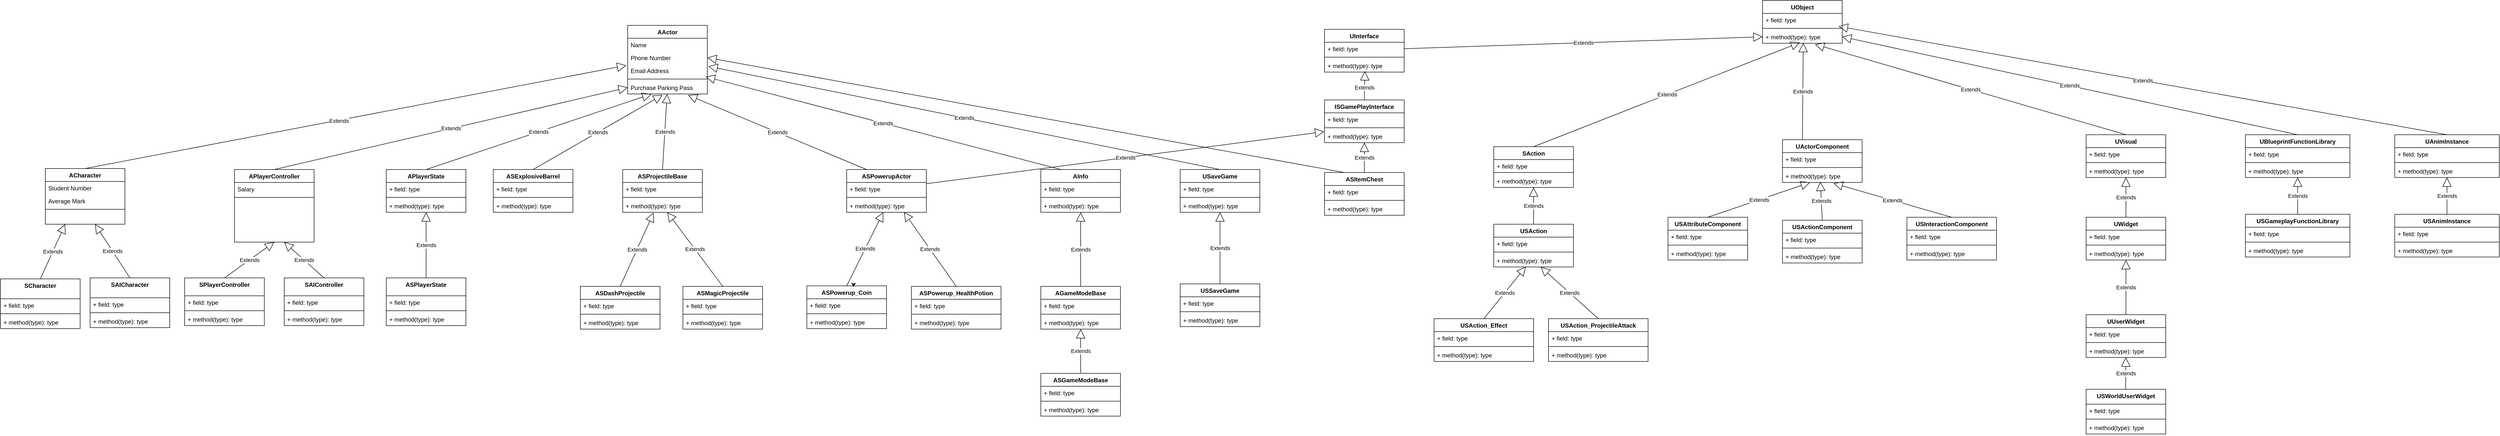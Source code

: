 <mxfile version="24.4.13" type="github">
  <diagram id="C5RBs43oDa-KdzZeNtuy" name="Page-1">
    <mxGraphModel dx="2187" dy="1147" grid="1" gridSize="10" guides="0" tooltips="1" connect="1" arrows="1" fold="1" page="1" pageScale="1" pageWidth="6000" pageHeight="2400" math="0" shadow="0">
      <root>
        <mxCell id="WIyWlLk6GJQsqaUBKTNV-0" />
        <mxCell id="WIyWlLk6GJQsqaUBKTNV-1" parent="WIyWlLk6GJQsqaUBKTNV-0" />
        <mxCell id="zkfFHV4jXpPFQw0GAbJ--0" value="AActor" style="swimlane;fontStyle=1;align=center;verticalAlign=top;childLayout=stackLayout;horizontal=1;startSize=26;horizontalStack=0;resizeParent=1;resizeLast=0;collapsible=1;marginBottom=0;rounded=0;shadow=0;strokeWidth=1;" parent="WIyWlLk6GJQsqaUBKTNV-1" vertex="1">
          <mxGeometry x="1260" y="70" width="160" height="138" as="geometry">
            <mxRectangle x="230" y="140" width="160" height="26" as="alternateBounds" />
          </mxGeometry>
        </mxCell>
        <mxCell id="zkfFHV4jXpPFQw0GAbJ--1" value="Name" style="text;align=left;verticalAlign=top;spacingLeft=4;spacingRight=4;overflow=hidden;rotatable=0;points=[[0,0.5],[1,0.5]];portConstraint=eastwest;" parent="zkfFHV4jXpPFQw0GAbJ--0" vertex="1">
          <mxGeometry y="26" width="160" height="26" as="geometry" />
        </mxCell>
        <mxCell id="zkfFHV4jXpPFQw0GAbJ--2" value="Phone Number" style="text;align=left;verticalAlign=top;spacingLeft=4;spacingRight=4;overflow=hidden;rotatable=0;points=[[0,0.5],[1,0.5]];portConstraint=eastwest;rounded=0;shadow=0;html=0;" parent="zkfFHV4jXpPFQw0GAbJ--0" vertex="1">
          <mxGeometry y="52" width="160" height="26" as="geometry" />
        </mxCell>
        <mxCell id="zkfFHV4jXpPFQw0GAbJ--3" value="Email Address" style="text;align=left;verticalAlign=top;spacingLeft=4;spacingRight=4;overflow=hidden;rotatable=0;points=[[0,0.5],[1,0.5]];portConstraint=eastwest;rounded=0;shadow=0;html=0;" parent="zkfFHV4jXpPFQw0GAbJ--0" vertex="1">
          <mxGeometry y="78" width="160" height="26" as="geometry" />
        </mxCell>
        <mxCell id="zkfFHV4jXpPFQw0GAbJ--4" value="" style="line;html=1;strokeWidth=1;align=left;verticalAlign=middle;spacingTop=-1;spacingLeft=3;spacingRight=3;rotatable=0;labelPosition=right;points=[];portConstraint=eastwest;" parent="zkfFHV4jXpPFQw0GAbJ--0" vertex="1">
          <mxGeometry y="104" width="160" height="8" as="geometry" />
        </mxCell>
        <mxCell id="zkfFHV4jXpPFQw0GAbJ--5" value="Purchase Parking Pass" style="text;align=left;verticalAlign=top;spacingLeft=4;spacingRight=4;overflow=hidden;rotatable=0;points=[[0,0.5],[1,0.5]];portConstraint=eastwest;" parent="zkfFHV4jXpPFQw0GAbJ--0" vertex="1">
          <mxGeometry y="112" width="160" height="26" as="geometry" />
        </mxCell>
        <mxCell id="zkfFHV4jXpPFQw0GAbJ--6" value="ACharacter" style="swimlane;fontStyle=1;align=center;verticalAlign=top;childLayout=stackLayout;horizontal=1;startSize=26;horizontalStack=0;resizeParent=1;resizeLast=0;collapsible=1;marginBottom=0;rounded=0;shadow=0;strokeWidth=1;" parent="WIyWlLk6GJQsqaUBKTNV-1" vertex="1">
          <mxGeometry x="90" y="358" width="160" height="112" as="geometry">
            <mxRectangle x="130" y="380" width="160" height="26" as="alternateBounds" />
          </mxGeometry>
        </mxCell>
        <mxCell id="zkfFHV4jXpPFQw0GAbJ--7" value="Student Number" style="text;align=left;verticalAlign=top;spacingLeft=4;spacingRight=4;overflow=hidden;rotatable=0;points=[[0,0.5],[1,0.5]];portConstraint=eastwest;" parent="zkfFHV4jXpPFQw0GAbJ--6" vertex="1">
          <mxGeometry y="26" width="160" height="26" as="geometry" />
        </mxCell>
        <mxCell id="zkfFHV4jXpPFQw0GAbJ--8" value="Average Mark" style="text;align=left;verticalAlign=top;spacingLeft=4;spacingRight=4;overflow=hidden;rotatable=0;points=[[0,0.5],[1,0.5]];portConstraint=eastwest;rounded=0;shadow=0;html=0;" parent="zkfFHV4jXpPFQw0GAbJ--6" vertex="1">
          <mxGeometry y="52" width="160" height="26" as="geometry" />
        </mxCell>
        <mxCell id="zkfFHV4jXpPFQw0GAbJ--9" value="" style="line;html=1;strokeWidth=1;align=left;verticalAlign=middle;spacingTop=-1;spacingLeft=3;spacingRight=3;rotatable=0;labelPosition=right;points=[];portConstraint=eastwest;" parent="zkfFHV4jXpPFQw0GAbJ--6" vertex="1">
          <mxGeometry y="78" width="160" height="8" as="geometry" />
        </mxCell>
        <mxCell id="zkfFHV4jXpPFQw0GAbJ--13" value="APlayerController" style="swimlane;fontStyle=1;align=center;verticalAlign=top;childLayout=stackLayout;horizontal=1;startSize=26;horizontalStack=0;resizeParent=1;resizeLast=0;collapsible=1;marginBottom=0;rounded=0;shadow=0;strokeWidth=1;" parent="WIyWlLk6GJQsqaUBKTNV-1" vertex="1">
          <mxGeometry x="470" y="360" width="160" height="146" as="geometry">
            <mxRectangle x="340" y="380" width="170" height="26" as="alternateBounds" />
          </mxGeometry>
        </mxCell>
        <mxCell id="zkfFHV4jXpPFQw0GAbJ--14" value="Salary" style="text;align=left;verticalAlign=top;spacingLeft=4;spacingRight=4;overflow=hidden;rotatable=0;points=[[0,0.5],[1,0.5]];portConstraint=eastwest;" parent="zkfFHV4jXpPFQw0GAbJ--13" vertex="1">
          <mxGeometry y="26" width="160" height="26" as="geometry" />
        </mxCell>
        <mxCell id="zkfFHV4jXpPFQw0GAbJ--15" value="" style="line;html=1;strokeWidth=1;align=left;verticalAlign=middle;spacingTop=-1;spacingLeft=3;spacingRight=3;rotatable=0;labelPosition=right;points=[];portConstraint=eastwest;" parent="zkfFHV4jXpPFQw0GAbJ--13" vertex="1">
          <mxGeometry y="52" width="160" height="8" as="geometry" />
        </mxCell>
        <mxCell id="rqGnG5Bqb2J_hmB-N1td-0" value="APlayerState" style="swimlane;fontStyle=1;align=center;verticalAlign=top;childLayout=stackLayout;horizontal=1;startSize=26;horizontalStack=0;resizeParent=1;resizeParentMax=0;resizeLast=0;collapsible=1;marginBottom=0;whiteSpace=wrap;html=1;" vertex="1" parent="WIyWlLk6GJQsqaUBKTNV-1">
          <mxGeometry x="775" y="360" width="160" height="86" as="geometry" />
        </mxCell>
        <mxCell id="rqGnG5Bqb2J_hmB-N1td-1" value="+ field: type" style="text;strokeColor=none;fillColor=none;align=left;verticalAlign=top;spacingLeft=4;spacingRight=4;overflow=hidden;rotatable=0;points=[[0,0.5],[1,0.5]];portConstraint=eastwest;whiteSpace=wrap;html=1;" vertex="1" parent="rqGnG5Bqb2J_hmB-N1td-0">
          <mxGeometry y="26" width="160" height="26" as="geometry" />
        </mxCell>
        <mxCell id="rqGnG5Bqb2J_hmB-N1td-2" value="" style="line;strokeWidth=1;fillColor=none;align=left;verticalAlign=middle;spacingTop=-1;spacingLeft=3;spacingRight=3;rotatable=0;labelPosition=right;points=[];portConstraint=eastwest;strokeColor=inherit;" vertex="1" parent="rqGnG5Bqb2J_hmB-N1td-0">
          <mxGeometry y="52" width="160" height="8" as="geometry" />
        </mxCell>
        <mxCell id="rqGnG5Bqb2J_hmB-N1td-3" value="+ method(type): type" style="text;strokeColor=none;fillColor=none;align=left;verticalAlign=top;spacingLeft=4;spacingRight=4;overflow=hidden;rotatable=0;points=[[0,0.5],[1,0.5]];portConstraint=eastwest;whiteSpace=wrap;html=1;" vertex="1" parent="rqGnG5Bqb2J_hmB-N1td-0">
          <mxGeometry y="60" width="160" height="26" as="geometry" />
        </mxCell>
        <mxCell id="rqGnG5Bqb2J_hmB-N1td-9" value="UObject" style="swimlane;fontStyle=1;align=center;verticalAlign=top;childLayout=stackLayout;horizontal=1;startSize=26;horizontalStack=0;resizeParent=1;resizeParentMax=0;resizeLast=0;collapsible=1;marginBottom=0;whiteSpace=wrap;html=1;" vertex="1" parent="WIyWlLk6GJQsqaUBKTNV-1">
          <mxGeometry x="3540" y="20" width="160" height="86" as="geometry" />
        </mxCell>
        <mxCell id="rqGnG5Bqb2J_hmB-N1td-10" value="+ field: type" style="text;strokeColor=none;fillColor=none;align=left;verticalAlign=top;spacingLeft=4;spacingRight=4;overflow=hidden;rotatable=0;points=[[0,0.5],[1,0.5]];portConstraint=eastwest;whiteSpace=wrap;html=1;" vertex="1" parent="rqGnG5Bqb2J_hmB-N1td-9">
          <mxGeometry y="26" width="160" height="26" as="geometry" />
        </mxCell>
        <mxCell id="rqGnG5Bqb2J_hmB-N1td-11" value="" style="line;strokeWidth=1;fillColor=none;align=left;verticalAlign=middle;spacingTop=-1;spacingLeft=3;spacingRight=3;rotatable=0;labelPosition=right;points=[];portConstraint=eastwest;strokeColor=inherit;" vertex="1" parent="rqGnG5Bqb2J_hmB-N1td-9">
          <mxGeometry y="52" width="160" height="8" as="geometry" />
        </mxCell>
        <mxCell id="rqGnG5Bqb2J_hmB-N1td-12" value="+ method(type): type" style="text;strokeColor=none;fillColor=none;align=left;verticalAlign=top;spacingLeft=4;spacingRight=4;overflow=hidden;rotatable=0;points=[[0,0.5],[1,0.5]];portConstraint=eastwest;whiteSpace=wrap;html=1;" vertex="1" parent="rqGnG5Bqb2J_hmB-N1td-9">
          <mxGeometry y="60" width="160" height="26" as="geometry" />
        </mxCell>
        <mxCell id="rqGnG5Bqb2J_hmB-N1td-13" value="SAction" style="swimlane;fontStyle=1;align=center;verticalAlign=top;childLayout=stackLayout;horizontal=1;startSize=26;horizontalStack=0;resizeParent=1;resizeParentMax=0;resizeLast=0;collapsible=1;marginBottom=0;whiteSpace=wrap;html=1;" vertex="1" parent="WIyWlLk6GJQsqaUBKTNV-1">
          <mxGeometry x="3000" y="314" width="160" height="82" as="geometry" />
        </mxCell>
        <mxCell id="rqGnG5Bqb2J_hmB-N1td-14" value="+ field: type" style="text;strokeColor=none;fillColor=none;align=left;verticalAlign=top;spacingLeft=4;spacingRight=4;overflow=hidden;rotatable=0;points=[[0,0.5],[1,0.5]];portConstraint=eastwest;whiteSpace=wrap;html=1;" vertex="1" parent="rqGnG5Bqb2J_hmB-N1td-13">
          <mxGeometry y="26" width="160" height="22" as="geometry" />
        </mxCell>
        <mxCell id="rqGnG5Bqb2J_hmB-N1td-15" value="" style="line;strokeWidth=1;fillColor=none;align=left;verticalAlign=middle;spacingTop=-1;spacingLeft=3;spacingRight=3;rotatable=0;labelPosition=right;points=[];portConstraint=eastwest;strokeColor=inherit;" vertex="1" parent="rqGnG5Bqb2J_hmB-N1td-13">
          <mxGeometry y="48" width="160" height="8" as="geometry" />
        </mxCell>
        <mxCell id="rqGnG5Bqb2J_hmB-N1td-16" value="+ method(type): type" style="text;strokeColor=none;fillColor=none;align=left;verticalAlign=top;spacingLeft=4;spacingRight=4;overflow=hidden;rotatable=0;points=[[0,0.5],[1,0.5]];portConstraint=eastwest;whiteSpace=wrap;html=1;" vertex="1" parent="rqGnG5Bqb2J_hmB-N1td-13">
          <mxGeometry y="56" width="160" height="26" as="geometry" />
        </mxCell>
        <mxCell id="rqGnG5Bqb2J_hmB-N1td-21" value="Extends" style="endArrow=block;endSize=16;endFill=0;html=1;rounded=0;exitX=0.5;exitY=0;exitDx=0;exitDy=0;entryX=0.47;entryY=0.942;entryDx=0;entryDy=0;entryPerimeter=0;" edge="1" parent="WIyWlLk6GJQsqaUBKTNV-1" source="rqGnG5Bqb2J_hmB-N1td-13" target="rqGnG5Bqb2J_hmB-N1td-12">
          <mxGeometry width="160" relative="1" as="geometry">
            <mxPoint x="3340" y="280" as="sourcePoint" />
            <mxPoint x="3310" y="170" as="targetPoint" />
          </mxGeometry>
        </mxCell>
        <mxCell id="rqGnG5Bqb2J_hmB-N1td-24" value="Extends" style="endArrow=block;endSize=16;endFill=0;html=1;rounded=0;exitX=0.5;exitY=0;exitDx=0;exitDy=0;entryX=0.298;entryY=1.009;entryDx=0;entryDy=0;entryPerimeter=0;" edge="1" parent="WIyWlLk6GJQsqaUBKTNV-1" source="rqGnG5Bqb2J_hmB-N1td-0" target="zkfFHV4jXpPFQw0GAbJ--5">
          <mxGeometry width="160" relative="1" as="geometry">
            <mxPoint x="210" y="360" as="sourcePoint" />
            <mxPoint x="422" y="208" as="targetPoint" />
          </mxGeometry>
        </mxCell>
        <mxCell id="rqGnG5Bqb2J_hmB-N1td-25" value="SCharacter" style="swimlane;fontStyle=1;align=center;verticalAlign=top;childLayout=stackLayout;horizontal=1;startSize=40;horizontalStack=0;resizeParent=1;resizeParentMax=0;resizeLast=0;collapsible=1;marginBottom=0;whiteSpace=wrap;html=1;" vertex="1" parent="WIyWlLk6GJQsqaUBKTNV-1">
          <mxGeometry y="580" width="160" height="100" as="geometry" />
        </mxCell>
        <mxCell id="rqGnG5Bqb2J_hmB-N1td-26" value="+ field: type" style="text;strokeColor=none;fillColor=none;align=left;verticalAlign=top;spacingLeft=4;spacingRight=4;overflow=hidden;rotatable=0;points=[[0,0.5],[1,0.5]];portConstraint=eastwest;whiteSpace=wrap;html=1;" vertex="1" parent="rqGnG5Bqb2J_hmB-N1td-25">
          <mxGeometry y="40" width="160" height="26" as="geometry" />
        </mxCell>
        <mxCell id="rqGnG5Bqb2J_hmB-N1td-27" value="" style="line;strokeWidth=1;fillColor=none;align=left;verticalAlign=middle;spacingTop=-1;spacingLeft=3;spacingRight=3;rotatable=0;labelPosition=right;points=[];portConstraint=eastwest;strokeColor=inherit;" vertex="1" parent="rqGnG5Bqb2J_hmB-N1td-25">
          <mxGeometry y="66" width="160" height="8" as="geometry" />
        </mxCell>
        <mxCell id="rqGnG5Bqb2J_hmB-N1td-28" value="+ method(type): type" style="text;strokeColor=none;fillColor=none;align=left;verticalAlign=top;spacingLeft=4;spacingRight=4;overflow=hidden;rotatable=0;points=[[0,0.5],[1,0.5]];portConstraint=eastwest;whiteSpace=wrap;html=1;" vertex="1" parent="rqGnG5Bqb2J_hmB-N1td-25">
          <mxGeometry y="74" width="160" height="26" as="geometry" />
        </mxCell>
        <mxCell id="rqGnG5Bqb2J_hmB-N1td-29" value="Extends" style="endArrow=block;endSize=16;endFill=0;html=1;rounded=0;exitX=0.5;exitY=0;exitDx=0;exitDy=0;entryX=0.25;entryY=1;entryDx=0;entryDy=0;" edge="1" parent="WIyWlLk6GJQsqaUBKTNV-1" source="rqGnG5Bqb2J_hmB-N1td-25" target="zkfFHV4jXpPFQw0GAbJ--6">
          <mxGeometry width="160" relative="1" as="geometry">
            <mxPoint x="122" y="570" as="sourcePoint" />
            <mxPoint x="160" y="460" as="targetPoint" />
          </mxGeometry>
        </mxCell>
        <mxCell id="rqGnG5Bqb2J_hmB-N1td-30" value="SPlayerController&lt;div&gt;&lt;br&gt;&lt;/div&gt;" style="swimlane;fontStyle=1;align=center;verticalAlign=top;childLayout=stackLayout;horizontal=1;startSize=36;horizontalStack=0;resizeParent=1;resizeParentMax=0;resizeLast=0;collapsible=1;marginBottom=0;whiteSpace=wrap;html=1;" vertex="1" parent="WIyWlLk6GJQsqaUBKTNV-1">
          <mxGeometry x="370" y="578" width="160" height="96" as="geometry" />
        </mxCell>
        <mxCell id="rqGnG5Bqb2J_hmB-N1td-31" value="+ field: type" style="text;strokeColor=none;fillColor=none;align=left;verticalAlign=top;spacingLeft=4;spacingRight=4;overflow=hidden;rotatable=0;points=[[0,0.5],[1,0.5]];portConstraint=eastwest;whiteSpace=wrap;html=1;" vertex="1" parent="rqGnG5Bqb2J_hmB-N1td-30">
          <mxGeometry y="36" width="160" height="26" as="geometry" />
        </mxCell>
        <mxCell id="rqGnG5Bqb2J_hmB-N1td-32" value="" style="line;strokeWidth=1;fillColor=none;align=left;verticalAlign=middle;spacingTop=-1;spacingLeft=3;spacingRight=3;rotatable=0;labelPosition=right;points=[];portConstraint=eastwest;strokeColor=inherit;" vertex="1" parent="rqGnG5Bqb2J_hmB-N1td-30">
          <mxGeometry y="62" width="160" height="8" as="geometry" />
        </mxCell>
        <mxCell id="rqGnG5Bqb2J_hmB-N1td-33" value="+ method(type): type" style="text;strokeColor=none;fillColor=none;align=left;verticalAlign=top;spacingLeft=4;spacingRight=4;overflow=hidden;rotatable=0;points=[[0,0.5],[1,0.5]];portConstraint=eastwest;whiteSpace=wrap;html=1;" vertex="1" parent="rqGnG5Bqb2J_hmB-N1td-30">
          <mxGeometry y="70" width="160" height="26" as="geometry" />
        </mxCell>
        <mxCell id="rqGnG5Bqb2J_hmB-N1td-34" value="Extends" style="endArrow=block;endSize=16;endFill=0;html=1;rounded=0;exitX=0.5;exitY=0;exitDx=0;exitDy=0;entryX=0.5;entryY=1;entryDx=0;entryDy=0;" edge="1" parent="WIyWlLk6GJQsqaUBKTNV-1" source="rqGnG5Bqb2J_hmB-N1td-30" target="zkfFHV4jXpPFQw0GAbJ--13">
          <mxGeometry width="160" relative="1" as="geometry">
            <mxPoint x="485" y="574" as="sourcePoint" />
            <mxPoint x="485" y="502" as="targetPoint" />
          </mxGeometry>
        </mxCell>
        <mxCell id="rqGnG5Bqb2J_hmB-N1td-36" value="ASPlayerState&lt;div&gt;&lt;div&gt;&lt;br&gt;&lt;/div&gt;&lt;/div&gt;" style="swimlane;fontStyle=1;align=center;verticalAlign=top;childLayout=stackLayout;horizontal=1;startSize=36;horizontalStack=0;resizeParent=1;resizeParentMax=0;resizeLast=0;collapsible=1;marginBottom=0;whiteSpace=wrap;html=1;" vertex="1" parent="WIyWlLk6GJQsqaUBKTNV-1">
          <mxGeometry x="775" y="578" width="160" height="96" as="geometry" />
        </mxCell>
        <mxCell id="rqGnG5Bqb2J_hmB-N1td-37" value="+ field: type" style="text;strokeColor=none;fillColor=none;align=left;verticalAlign=top;spacingLeft=4;spacingRight=4;overflow=hidden;rotatable=0;points=[[0,0.5],[1,0.5]];portConstraint=eastwest;whiteSpace=wrap;html=1;" vertex="1" parent="rqGnG5Bqb2J_hmB-N1td-36">
          <mxGeometry y="36" width="160" height="26" as="geometry" />
        </mxCell>
        <mxCell id="rqGnG5Bqb2J_hmB-N1td-38" value="" style="line;strokeWidth=1;fillColor=none;align=left;verticalAlign=middle;spacingTop=-1;spacingLeft=3;spacingRight=3;rotatable=0;labelPosition=right;points=[];portConstraint=eastwest;strokeColor=inherit;" vertex="1" parent="rqGnG5Bqb2J_hmB-N1td-36">
          <mxGeometry y="62" width="160" height="8" as="geometry" />
        </mxCell>
        <mxCell id="rqGnG5Bqb2J_hmB-N1td-39" value="+ method(type): type" style="text;strokeColor=none;fillColor=none;align=left;verticalAlign=top;spacingLeft=4;spacingRight=4;overflow=hidden;rotatable=0;points=[[0,0.5],[1,0.5]];portConstraint=eastwest;whiteSpace=wrap;html=1;" vertex="1" parent="rqGnG5Bqb2J_hmB-N1td-36">
          <mxGeometry y="70" width="160" height="26" as="geometry" />
        </mxCell>
        <mxCell id="rqGnG5Bqb2J_hmB-N1td-40" value="Extends" style="endArrow=block;endSize=16;endFill=0;html=1;rounded=0;exitX=0.5;exitY=0;exitDx=0;exitDy=0;" edge="1" parent="WIyWlLk6GJQsqaUBKTNV-1" source="rqGnG5Bqb2J_hmB-N1td-36" target="rqGnG5Bqb2J_hmB-N1td-3">
          <mxGeometry width="160" relative="1" as="geometry">
            <mxPoint x="815" y="514" as="sourcePoint" />
            <mxPoint x="815" y="442" as="targetPoint" />
          </mxGeometry>
        </mxCell>
        <mxCell id="rqGnG5Bqb2J_hmB-N1td-41" value="UActorComponent" style="swimlane;fontStyle=1;align=center;verticalAlign=top;childLayout=stackLayout;horizontal=1;startSize=26;horizontalStack=0;resizeParent=1;resizeParentMax=0;resizeLast=0;collapsible=1;marginBottom=0;whiteSpace=wrap;html=1;" vertex="1" parent="WIyWlLk6GJQsqaUBKTNV-1">
          <mxGeometry x="3580" y="300" width="160" height="86" as="geometry" />
        </mxCell>
        <mxCell id="rqGnG5Bqb2J_hmB-N1td-42" value="+ field: type" style="text;strokeColor=none;fillColor=none;align=left;verticalAlign=top;spacingLeft=4;spacingRight=4;overflow=hidden;rotatable=0;points=[[0,0.5],[1,0.5]];portConstraint=eastwest;whiteSpace=wrap;html=1;" vertex="1" parent="rqGnG5Bqb2J_hmB-N1td-41">
          <mxGeometry y="26" width="160" height="26" as="geometry" />
        </mxCell>
        <mxCell id="rqGnG5Bqb2J_hmB-N1td-43" value="" style="line;strokeWidth=1;fillColor=none;align=left;verticalAlign=middle;spacingTop=-1;spacingLeft=3;spacingRight=3;rotatable=0;labelPosition=right;points=[];portConstraint=eastwest;strokeColor=inherit;" vertex="1" parent="rqGnG5Bqb2J_hmB-N1td-41">
          <mxGeometry y="52" width="160" height="8" as="geometry" />
        </mxCell>
        <mxCell id="rqGnG5Bqb2J_hmB-N1td-44" value="+ method(type): type" style="text;strokeColor=none;fillColor=none;align=left;verticalAlign=top;spacingLeft=4;spacingRight=4;overflow=hidden;rotatable=0;points=[[0,0.5],[1,0.5]];portConstraint=eastwest;whiteSpace=wrap;html=1;" vertex="1" parent="rqGnG5Bqb2J_hmB-N1td-41">
          <mxGeometry y="60" width="160" height="26" as="geometry" />
        </mxCell>
        <mxCell id="rqGnG5Bqb2J_hmB-N1td-46" value="&lt;div&gt;USActionComponent&lt;/div&gt;" style="swimlane;fontStyle=1;align=center;verticalAlign=top;childLayout=stackLayout;horizontal=1;startSize=26;horizontalStack=0;resizeParent=1;resizeParentMax=0;resizeLast=0;collapsible=1;marginBottom=0;whiteSpace=wrap;html=1;" vertex="1" parent="WIyWlLk6GJQsqaUBKTNV-1">
          <mxGeometry x="3580" y="462" width="160" height="86" as="geometry" />
        </mxCell>
        <mxCell id="rqGnG5Bqb2J_hmB-N1td-48" value="+ field: type" style="text;strokeColor=none;fillColor=none;align=left;verticalAlign=top;spacingLeft=4;spacingRight=4;overflow=hidden;rotatable=0;points=[[0,0.5],[1,0.5]];portConstraint=eastwest;whiteSpace=wrap;html=1;" vertex="1" parent="rqGnG5Bqb2J_hmB-N1td-46">
          <mxGeometry y="26" width="160" height="26" as="geometry" />
        </mxCell>
        <mxCell id="rqGnG5Bqb2J_hmB-N1td-49" value="" style="line;strokeWidth=1;fillColor=none;align=left;verticalAlign=middle;spacingTop=-1;spacingLeft=3;spacingRight=3;rotatable=0;labelPosition=right;points=[];portConstraint=eastwest;strokeColor=inherit;" vertex="1" parent="rqGnG5Bqb2J_hmB-N1td-46">
          <mxGeometry y="52" width="160" height="8" as="geometry" />
        </mxCell>
        <mxCell id="rqGnG5Bqb2J_hmB-N1td-50" value="+ method(type): type" style="text;strokeColor=none;fillColor=none;align=left;verticalAlign=top;spacingLeft=4;spacingRight=4;overflow=hidden;rotatable=0;points=[[0,0.5],[1,0.5]];portConstraint=eastwest;whiteSpace=wrap;html=1;" vertex="1" parent="rqGnG5Bqb2J_hmB-N1td-46">
          <mxGeometry y="60" width="160" height="26" as="geometry" />
        </mxCell>
        <mxCell id="rqGnG5Bqb2J_hmB-N1td-47" value="Extends" style="endArrow=block;endSize=16;endFill=0;html=1;rounded=0;exitX=0.5;exitY=0;exitDx=0;exitDy=0;entryX=0.475;entryY=0.942;entryDx=0;entryDy=0;entryPerimeter=0;" edge="1" parent="WIyWlLk6GJQsqaUBKTNV-1" source="rqGnG5Bqb2J_hmB-N1td-46" target="rqGnG5Bqb2J_hmB-N1td-44">
          <mxGeometry x="0.012" width="160" relative="1" as="geometry">
            <mxPoint x="3670" y="430" as="sourcePoint" />
            <mxPoint x="3628.292" y="386" as="targetPoint" />
            <mxPoint as="offset" />
          </mxGeometry>
        </mxCell>
        <mxCell id="rqGnG5Bqb2J_hmB-N1td-51" value="USAttributeComponent&lt;div&gt;&lt;br&gt;&lt;/div&gt;" style="swimlane;fontStyle=1;align=center;verticalAlign=top;childLayout=stackLayout;horizontal=1;startSize=26;horizontalStack=0;resizeParent=1;resizeParentMax=0;resizeLast=0;collapsible=1;marginBottom=0;whiteSpace=wrap;html=1;" vertex="1" parent="WIyWlLk6GJQsqaUBKTNV-1">
          <mxGeometry x="3350" y="456" width="160" height="86" as="geometry" />
        </mxCell>
        <mxCell id="rqGnG5Bqb2J_hmB-N1td-52" value="+ field: type" style="text;strokeColor=none;fillColor=none;align=left;verticalAlign=top;spacingLeft=4;spacingRight=4;overflow=hidden;rotatable=0;points=[[0,0.5],[1,0.5]];portConstraint=eastwest;whiteSpace=wrap;html=1;" vertex="1" parent="rqGnG5Bqb2J_hmB-N1td-51">
          <mxGeometry y="26" width="160" height="26" as="geometry" />
        </mxCell>
        <mxCell id="rqGnG5Bqb2J_hmB-N1td-53" value="" style="line;strokeWidth=1;fillColor=none;align=left;verticalAlign=middle;spacingTop=-1;spacingLeft=3;spacingRight=3;rotatable=0;labelPosition=right;points=[];portConstraint=eastwest;strokeColor=inherit;" vertex="1" parent="rqGnG5Bqb2J_hmB-N1td-51">
          <mxGeometry y="52" width="160" height="8" as="geometry" />
        </mxCell>
        <mxCell id="rqGnG5Bqb2J_hmB-N1td-54" value="+ method(type): type" style="text;strokeColor=none;fillColor=none;align=left;verticalAlign=top;spacingLeft=4;spacingRight=4;overflow=hidden;rotatable=0;points=[[0,0.5],[1,0.5]];portConstraint=eastwest;whiteSpace=wrap;html=1;" vertex="1" parent="rqGnG5Bqb2J_hmB-N1td-51">
          <mxGeometry y="60" width="160" height="26" as="geometry" />
        </mxCell>
        <mxCell id="rqGnG5Bqb2J_hmB-N1td-55" value="Extends" style="endArrow=block;endSize=16;endFill=0;html=1;rounded=0;exitX=0.5;exitY=0;exitDx=0;exitDy=0;entryX=0.345;entryY=1.006;entryDx=0;entryDy=0;entryPerimeter=0;" edge="1" parent="WIyWlLk6GJQsqaUBKTNV-1" source="rqGnG5Bqb2J_hmB-N1td-51" target="rqGnG5Bqb2J_hmB-N1td-44">
          <mxGeometry width="160" relative="1" as="geometry">
            <mxPoint x="3329" y="440" as="sourcePoint" />
            <mxPoint x="3289" y="396" as="targetPoint" />
          </mxGeometry>
        </mxCell>
        <mxCell id="rqGnG5Bqb2J_hmB-N1td-56" value="&lt;div&gt;&lt;span style=&quot;background-color: initial;&quot;&gt;USInteractionComponent&lt;/span&gt;&lt;br&gt;&lt;/div&gt;" style="swimlane;fontStyle=1;align=center;verticalAlign=top;childLayout=stackLayout;horizontal=1;startSize=26;horizontalStack=0;resizeParent=1;resizeParentMax=0;resizeLast=0;collapsible=1;marginBottom=0;whiteSpace=wrap;html=1;" vertex="1" parent="WIyWlLk6GJQsqaUBKTNV-1">
          <mxGeometry x="3830" y="456" width="180" height="86" as="geometry" />
        </mxCell>
        <mxCell id="rqGnG5Bqb2J_hmB-N1td-57" value="+ field: type" style="text;strokeColor=none;fillColor=none;align=left;verticalAlign=top;spacingLeft=4;spacingRight=4;overflow=hidden;rotatable=0;points=[[0,0.5],[1,0.5]];portConstraint=eastwest;whiteSpace=wrap;html=1;" vertex="1" parent="rqGnG5Bqb2J_hmB-N1td-56">
          <mxGeometry y="26" width="180" height="26" as="geometry" />
        </mxCell>
        <mxCell id="rqGnG5Bqb2J_hmB-N1td-58" value="" style="line;strokeWidth=1;fillColor=none;align=left;verticalAlign=middle;spacingTop=-1;spacingLeft=3;spacingRight=3;rotatable=0;labelPosition=right;points=[];portConstraint=eastwest;strokeColor=inherit;" vertex="1" parent="rqGnG5Bqb2J_hmB-N1td-56">
          <mxGeometry y="52" width="180" height="8" as="geometry" />
        </mxCell>
        <mxCell id="rqGnG5Bqb2J_hmB-N1td-59" value="+ method(type): type" style="text;strokeColor=none;fillColor=none;align=left;verticalAlign=top;spacingLeft=4;spacingRight=4;overflow=hidden;rotatable=0;points=[[0,0.5],[1,0.5]];portConstraint=eastwest;whiteSpace=wrap;html=1;" vertex="1" parent="rqGnG5Bqb2J_hmB-N1td-56">
          <mxGeometry y="60" width="180" height="26" as="geometry" />
        </mxCell>
        <mxCell id="rqGnG5Bqb2J_hmB-N1td-60" value="Extends" style="endArrow=block;endSize=16;endFill=0;html=1;rounded=0;exitX=0.5;exitY=0;exitDx=0;exitDy=0;entryX=0.642;entryY=1.071;entryDx=0;entryDy=0;entryPerimeter=0;" edge="1" parent="WIyWlLk6GJQsqaUBKTNV-1" source="rqGnG5Bqb2J_hmB-N1td-56" target="rqGnG5Bqb2J_hmB-N1td-44">
          <mxGeometry width="160" relative="1" as="geometry">
            <mxPoint x="3870" y="442" as="sourcePoint" />
            <mxPoint x="3870" y="366" as="targetPoint" />
          </mxGeometry>
        </mxCell>
        <mxCell id="rqGnG5Bqb2J_hmB-N1td-45" value="Extends" style="endArrow=block;endSize=16;endFill=0;html=1;rounded=0;entryX=0.511;entryY=0.974;entryDx=0;entryDy=0;entryPerimeter=0;exitX=0.25;exitY=0;exitDx=0;exitDy=0;" edge="1" parent="WIyWlLk6GJQsqaUBKTNV-1" source="rqGnG5Bqb2J_hmB-N1td-41" target="rqGnG5Bqb2J_hmB-N1td-12">
          <mxGeometry width="160" relative="1" as="geometry">
            <mxPoint x="3660" y="300" as="sourcePoint" />
            <mxPoint x="3820" y="300" as="targetPoint" />
          </mxGeometry>
        </mxCell>
        <mxCell id="rqGnG5Bqb2J_hmB-N1td-61" value="USAction&lt;div&gt;&lt;br&gt;&lt;/div&gt;" style="swimlane;fontStyle=1;align=center;verticalAlign=top;childLayout=stackLayout;horizontal=1;startSize=26;horizontalStack=0;resizeParent=1;resizeParentMax=0;resizeLast=0;collapsible=1;marginBottom=0;whiteSpace=wrap;html=1;" vertex="1" parent="WIyWlLk6GJQsqaUBKTNV-1">
          <mxGeometry x="3000" y="470" width="160" height="86" as="geometry" />
        </mxCell>
        <mxCell id="rqGnG5Bqb2J_hmB-N1td-62" value="+ field: type" style="text;strokeColor=none;fillColor=none;align=left;verticalAlign=top;spacingLeft=4;spacingRight=4;overflow=hidden;rotatable=0;points=[[0,0.5],[1,0.5]];portConstraint=eastwest;whiteSpace=wrap;html=1;" vertex="1" parent="rqGnG5Bqb2J_hmB-N1td-61">
          <mxGeometry y="26" width="160" height="26" as="geometry" />
        </mxCell>
        <mxCell id="rqGnG5Bqb2J_hmB-N1td-63" value="" style="line;strokeWidth=1;fillColor=none;align=left;verticalAlign=middle;spacingTop=-1;spacingLeft=3;spacingRight=3;rotatable=0;labelPosition=right;points=[];portConstraint=eastwest;strokeColor=inherit;" vertex="1" parent="rqGnG5Bqb2J_hmB-N1td-61">
          <mxGeometry y="52" width="160" height="8" as="geometry" />
        </mxCell>
        <mxCell id="rqGnG5Bqb2J_hmB-N1td-64" value="+ method(type): type" style="text;strokeColor=none;fillColor=none;align=left;verticalAlign=top;spacingLeft=4;spacingRight=4;overflow=hidden;rotatable=0;points=[[0,0.5],[1,0.5]];portConstraint=eastwest;whiteSpace=wrap;html=1;" vertex="1" parent="rqGnG5Bqb2J_hmB-N1td-61">
          <mxGeometry y="60" width="160" height="26" as="geometry" />
        </mxCell>
        <mxCell id="rqGnG5Bqb2J_hmB-N1td-65" value="Extends" style="endArrow=block;endSize=16;endFill=0;html=1;rounded=0;exitX=0.5;exitY=0;exitDx=0;exitDy=0;" edge="1" parent="WIyWlLk6GJQsqaUBKTNV-1" source="rqGnG5Bqb2J_hmB-N1td-61" target="rqGnG5Bqb2J_hmB-N1td-16">
          <mxGeometry width="160" relative="1" as="geometry">
            <mxPoint x="3070" y="660" as="sourcePoint" />
            <mxPoint x="3230" y="660" as="targetPoint" />
          </mxGeometry>
        </mxCell>
        <mxCell id="rqGnG5Bqb2J_hmB-N1td-66" value="USAction_ProjectileAttack" style="swimlane;fontStyle=1;align=center;verticalAlign=top;childLayout=stackLayout;horizontal=1;startSize=26;horizontalStack=0;resizeParent=1;resizeParentMax=0;resizeLast=0;collapsible=1;marginBottom=0;whiteSpace=wrap;html=1;" vertex="1" parent="WIyWlLk6GJQsqaUBKTNV-1">
          <mxGeometry x="3110" y="660" width="200" height="86" as="geometry" />
        </mxCell>
        <mxCell id="rqGnG5Bqb2J_hmB-N1td-67" value="+ field: type" style="text;strokeColor=none;fillColor=none;align=left;verticalAlign=top;spacingLeft=4;spacingRight=4;overflow=hidden;rotatable=0;points=[[0,0.5],[1,0.5]];portConstraint=eastwest;whiteSpace=wrap;html=1;" vertex="1" parent="rqGnG5Bqb2J_hmB-N1td-66">
          <mxGeometry y="26" width="200" height="26" as="geometry" />
        </mxCell>
        <mxCell id="rqGnG5Bqb2J_hmB-N1td-68" value="" style="line;strokeWidth=1;fillColor=none;align=left;verticalAlign=middle;spacingTop=-1;spacingLeft=3;spacingRight=3;rotatable=0;labelPosition=right;points=[];portConstraint=eastwest;strokeColor=inherit;" vertex="1" parent="rqGnG5Bqb2J_hmB-N1td-66">
          <mxGeometry y="52" width="200" height="8" as="geometry" />
        </mxCell>
        <mxCell id="rqGnG5Bqb2J_hmB-N1td-69" value="+ method(type): type" style="text;strokeColor=none;fillColor=none;align=left;verticalAlign=top;spacingLeft=4;spacingRight=4;overflow=hidden;rotatable=0;points=[[0,0.5],[1,0.5]];portConstraint=eastwest;whiteSpace=wrap;html=1;" vertex="1" parent="rqGnG5Bqb2J_hmB-N1td-66">
          <mxGeometry y="60" width="200" height="26" as="geometry" />
        </mxCell>
        <mxCell id="rqGnG5Bqb2J_hmB-N1td-70" value="Extends" style="endArrow=block;endSize=16;endFill=0;html=1;rounded=0;exitX=0.5;exitY=0;exitDx=0;exitDy=0;" edge="1" parent="WIyWlLk6GJQsqaUBKTNV-1" source="rqGnG5Bqb2J_hmB-N1td-66" target="rqGnG5Bqb2J_hmB-N1td-64">
          <mxGeometry width="160" relative="1" as="geometry">
            <mxPoint x="3070" y="844" as="sourcePoint" />
            <mxPoint x="3080" y="560" as="targetPoint" />
          </mxGeometry>
        </mxCell>
        <mxCell id="rqGnG5Bqb2J_hmB-N1td-71" value="USAction_Effect" style="swimlane;fontStyle=1;align=center;verticalAlign=top;childLayout=stackLayout;horizontal=1;startSize=26;horizontalStack=0;resizeParent=1;resizeParentMax=0;resizeLast=0;collapsible=1;marginBottom=0;whiteSpace=wrap;html=1;" vertex="1" parent="WIyWlLk6GJQsqaUBKTNV-1">
          <mxGeometry x="2880" y="660" width="200" height="86" as="geometry" />
        </mxCell>
        <mxCell id="rqGnG5Bqb2J_hmB-N1td-72" value="+ field: type" style="text;strokeColor=none;fillColor=none;align=left;verticalAlign=top;spacingLeft=4;spacingRight=4;overflow=hidden;rotatable=0;points=[[0,0.5],[1,0.5]];portConstraint=eastwest;whiteSpace=wrap;html=1;" vertex="1" parent="rqGnG5Bqb2J_hmB-N1td-71">
          <mxGeometry y="26" width="200" height="26" as="geometry" />
        </mxCell>
        <mxCell id="rqGnG5Bqb2J_hmB-N1td-73" value="" style="line;strokeWidth=1;fillColor=none;align=left;verticalAlign=middle;spacingTop=-1;spacingLeft=3;spacingRight=3;rotatable=0;labelPosition=right;points=[];portConstraint=eastwest;strokeColor=inherit;" vertex="1" parent="rqGnG5Bqb2J_hmB-N1td-71">
          <mxGeometry y="52" width="200" height="8" as="geometry" />
        </mxCell>
        <mxCell id="rqGnG5Bqb2J_hmB-N1td-74" value="+ method(type): type" style="text;strokeColor=none;fillColor=none;align=left;verticalAlign=top;spacingLeft=4;spacingRight=4;overflow=hidden;rotatable=0;points=[[0,0.5],[1,0.5]];portConstraint=eastwest;whiteSpace=wrap;html=1;" vertex="1" parent="rqGnG5Bqb2J_hmB-N1td-71">
          <mxGeometry y="60" width="200" height="26" as="geometry" />
        </mxCell>
        <mxCell id="rqGnG5Bqb2J_hmB-N1td-75" value="Extends" style="endArrow=block;endSize=16;endFill=0;html=1;rounded=0;exitX=0.5;exitY=0;exitDx=0;exitDy=0;entryX=0.402;entryY=0.974;entryDx=0;entryDy=0;entryPerimeter=0;" edge="1" parent="WIyWlLk6GJQsqaUBKTNV-1" source="rqGnG5Bqb2J_hmB-N1td-71" target="rqGnG5Bqb2J_hmB-N1td-64">
          <mxGeometry width="160" relative="1" as="geometry">
            <mxPoint x="2850" y="844" as="sourcePoint" />
            <mxPoint x="2860" y="550" as="targetPoint" />
          </mxGeometry>
        </mxCell>
        <mxCell id="rqGnG5Bqb2J_hmB-N1td-76" value="UInterface" style="swimlane;fontStyle=1;align=center;verticalAlign=top;childLayout=stackLayout;horizontal=1;startSize=26;horizontalStack=0;resizeParent=1;resizeParentMax=0;resizeLast=0;collapsible=1;marginBottom=0;whiteSpace=wrap;html=1;" vertex="1" parent="WIyWlLk6GJQsqaUBKTNV-1">
          <mxGeometry x="2660" y="78" width="160" height="86" as="geometry" />
        </mxCell>
        <mxCell id="rqGnG5Bqb2J_hmB-N1td-77" value="+ field: type" style="text;strokeColor=none;fillColor=none;align=left;verticalAlign=top;spacingLeft=4;spacingRight=4;overflow=hidden;rotatable=0;points=[[0,0.5],[1,0.5]];portConstraint=eastwest;whiteSpace=wrap;html=1;" vertex="1" parent="rqGnG5Bqb2J_hmB-N1td-76">
          <mxGeometry y="26" width="160" height="26" as="geometry" />
        </mxCell>
        <mxCell id="rqGnG5Bqb2J_hmB-N1td-78" value="" style="line;strokeWidth=1;fillColor=none;align=left;verticalAlign=middle;spacingTop=-1;spacingLeft=3;spacingRight=3;rotatable=0;labelPosition=right;points=[];portConstraint=eastwest;strokeColor=inherit;" vertex="1" parent="rqGnG5Bqb2J_hmB-N1td-76">
          <mxGeometry y="52" width="160" height="8" as="geometry" />
        </mxCell>
        <mxCell id="rqGnG5Bqb2J_hmB-N1td-79" value="+ method(type): type" style="text;strokeColor=none;fillColor=none;align=left;verticalAlign=top;spacingLeft=4;spacingRight=4;overflow=hidden;rotatable=0;points=[[0,0.5],[1,0.5]];portConstraint=eastwest;whiteSpace=wrap;html=1;" vertex="1" parent="rqGnG5Bqb2J_hmB-N1td-76">
          <mxGeometry y="60" width="160" height="26" as="geometry" />
        </mxCell>
        <mxCell id="rqGnG5Bqb2J_hmB-N1td-80" value="ISGamePlayInterface" style="swimlane;fontStyle=1;align=center;verticalAlign=top;childLayout=stackLayout;horizontal=1;startSize=26;horizontalStack=0;resizeParent=1;resizeParentMax=0;resizeLast=0;collapsible=1;marginBottom=0;whiteSpace=wrap;html=1;" vertex="1" parent="WIyWlLk6GJQsqaUBKTNV-1">
          <mxGeometry x="2660" y="220" width="160" height="86" as="geometry" />
        </mxCell>
        <mxCell id="rqGnG5Bqb2J_hmB-N1td-81" value="+ field: type" style="text;strokeColor=none;fillColor=none;align=left;verticalAlign=top;spacingLeft=4;spacingRight=4;overflow=hidden;rotatable=0;points=[[0,0.5],[1,0.5]];portConstraint=eastwest;whiteSpace=wrap;html=1;" vertex="1" parent="rqGnG5Bqb2J_hmB-N1td-80">
          <mxGeometry y="26" width="160" height="26" as="geometry" />
        </mxCell>
        <mxCell id="rqGnG5Bqb2J_hmB-N1td-82" value="" style="line;strokeWidth=1;fillColor=none;align=left;verticalAlign=middle;spacingTop=-1;spacingLeft=3;spacingRight=3;rotatable=0;labelPosition=right;points=[];portConstraint=eastwest;strokeColor=inherit;" vertex="1" parent="rqGnG5Bqb2J_hmB-N1td-80">
          <mxGeometry y="52" width="160" height="8" as="geometry" />
        </mxCell>
        <mxCell id="rqGnG5Bqb2J_hmB-N1td-83" value="+ method(type): type" style="text;strokeColor=none;fillColor=none;align=left;verticalAlign=top;spacingLeft=4;spacingRight=4;overflow=hidden;rotatable=0;points=[[0,0.5],[1,0.5]];portConstraint=eastwest;whiteSpace=wrap;html=1;" vertex="1" parent="rqGnG5Bqb2J_hmB-N1td-80">
          <mxGeometry y="60" width="160" height="26" as="geometry" />
        </mxCell>
        <mxCell id="rqGnG5Bqb2J_hmB-N1td-84" value="ASItemChest" style="swimlane;fontStyle=1;align=center;verticalAlign=top;childLayout=stackLayout;horizontal=1;startSize=26;horizontalStack=0;resizeParent=1;resizeParentMax=0;resizeLast=0;collapsible=1;marginBottom=0;whiteSpace=wrap;html=1;" vertex="1" parent="WIyWlLk6GJQsqaUBKTNV-1">
          <mxGeometry x="2660" y="366" width="160" height="86" as="geometry" />
        </mxCell>
        <mxCell id="rqGnG5Bqb2J_hmB-N1td-85" value="+ field: type" style="text;strokeColor=none;fillColor=none;align=left;verticalAlign=top;spacingLeft=4;spacingRight=4;overflow=hidden;rotatable=0;points=[[0,0.5],[1,0.5]];portConstraint=eastwest;whiteSpace=wrap;html=1;" vertex="1" parent="rqGnG5Bqb2J_hmB-N1td-84">
          <mxGeometry y="26" width="160" height="26" as="geometry" />
        </mxCell>
        <mxCell id="rqGnG5Bqb2J_hmB-N1td-86" value="" style="line;strokeWidth=1;fillColor=none;align=left;verticalAlign=middle;spacingTop=-1;spacingLeft=3;spacingRight=3;rotatable=0;labelPosition=right;points=[];portConstraint=eastwest;strokeColor=inherit;" vertex="1" parent="rqGnG5Bqb2J_hmB-N1td-84">
          <mxGeometry y="52" width="160" height="8" as="geometry" />
        </mxCell>
        <mxCell id="rqGnG5Bqb2J_hmB-N1td-87" value="+ method(type): type" style="text;strokeColor=none;fillColor=none;align=left;verticalAlign=top;spacingLeft=4;spacingRight=4;overflow=hidden;rotatable=0;points=[[0,0.5],[1,0.5]];portConstraint=eastwest;whiteSpace=wrap;html=1;" vertex="1" parent="rqGnG5Bqb2J_hmB-N1td-84">
          <mxGeometry y="60" width="160" height="26" as="geometry" />
        </mxCell>
        <mxCell id="rqGnG5Bqb2J_hmB-N1td-88" value="Extends" style="endArrow=block;endSize=16;endFill=0;html=1;rounded=0;exitX=0.5;exitY=0;exitDx=0;exitDy=0;" edge="1" parent="WIyWlLk6GJQsqaUBKTNV-1" source="rqGnG5Bqb2J_hmB-N1td-84" target="rqGnG5Bqb2J_hmB-N1td-83">
          <mxGeometry width="160" relative="1" as="geometry">
            <mxPoint x="3030" y="457" as="sourcePoint" />
            <mxPoint x="3190" y="467" as="targetPoint" />
            <mxPoint as="offset" />
          </mxGeometry>
        </mxCell>
        <mxCell id="rqGnG5Bqb2J_hmB-N1td-89" value="Extends" style="endArrow=block;endSize=16;endFill=0;html=1;rounded=0;exitX=0.25;exitY=0;exitDx=0;exitDy=0;entryX=0.758;entryY=1.089;entryDx=0;entryDy=0;entryPerimeter=0;" edge="1" parent="WIyWlLk6GJQsqaUBKTNV-1" source="rqGnG5Bqb2J_hmB-N1td-107" target="zkfFHV4jXpPFQw0GAbJ--5">
          <mxGeometry width="160" relative="1" as="geometry">
            <mxPoint x="720" y="320" as="sourcePoint" />
            <mxPoint x="720" y="250" as="targetPoint" />
            <mxPoint as="offset" />
          </mxGeometry>
        </mxCell>
        <mxCell id="rqGnG5Bqb2J_hmB-N1td-90" value="Extends" style="endArrow=block;endSize=16;endFill=0;html=1;rounded=0;exitX=0.5;exitY=0;exitDx=0;exitDy=0;entryX=0.507;entryY=0.929;entryDx=0;entryDy=0;entryPerimeter=0;" edge="1" parent="WIyWlLk6GJQsqaUBKTNV-1" source="rqGnG5Bqb2J_hmB-N1td-80" target="rqGnG5Bqb2J_hmB-N1td-79">
          <mxGeometry x="-0.143" width="160" relative="1" as="geometry">
            <mxPoint x="2920" y="321" as="sourcePoint" />
            <mxPoint x="2920" y="251" as="targetPoint" />
            <mxPoint as="offset" />
          </mxGeometry>
        </mxCell>
        <mxCell id="rqGnG5Bqb2J_hmB-N1td-91" value="Extends" style="endArrow=block;endSize=16;endFill=0;html=1;rounded=0;exitX=1;exitY=0.5;exitDx=0;exitDy=0;entryX=0;entryY=0.5;entryDx=0;entryDy=0;" edge="1" parent="WIyWlLk6GJQsqaUBKTNV-1" source="rqGnG5Bqb2J_hmB-N1td-77" target="rqGnG5Bqb2J_hmB-N1td-12">
          <mxGeometry width="160" relative="1" as="geometry">
            <mxPoint x="2930" y="180" as="sourcePoint" />
            <mxPoint x="3090" y="180" as="targetPoint" />
          </mxGeometry>
        </mxCell>
        <mxCell id="rqGnG5Bqb2J_hmB-N1td-92" value="ASExplosiveBarrel" style="swimlane;fontStyle=1;align=center;verticalAlign=top;childLayout=stackLayout;horizontal=1;startSize=26;horizontalStack=0;resizeParent=1;resizeParentMax=0;resizeLast=0;collapsible=1;marginBottom=0;whiteSpace=wrap;html=1;" vertex="1" parent="WIyWlLk6GJQsqaUBKTNV-1">
          <mxGeometry x="990" y="360" width="160" height="86" as="geometry" />
        </mxCell>
        <mxCell id="rqGnG5Bqb2J_hmB-N1td-93" value="+ field: type" style="text;strokeColor=none;fillColor=none;align=left;verticalAlign=top;spacingLeft=4;spacingRight=4;overflow=hidden;rotatable=0;points=[[0,0.5],[1,0.5]];portConstraint=eastwest;whiteSpace=wrap;html=1;" vertex="1" parent="rqGnG5Bqb2J_hmB-N1td-92">
          <mxGeometry y="26" width="160" height="26" as="geometry" />
        </mxCell>
        <mxCell id="rqGnG5Bqb2J_hmB-N1td-94" value="" style="line;strokeWidth=1;fillColor=none;align=left;verticalAlign=middle;spacingTop=-1;spacingLeft=3;spacingRight=3;rotatable=0;labelPosition=right;points=[];portConstraint=eastwest;strokeColor=inherit;" vertex="1" parent="rqGnG5Bqb2J_hmB-N1td-92">
          <mxGeometry y="52" width="160" height="8" as="geometry" />
        </mxCell>
        <mxCell id="rqGnG5Bqb2J_hmB-N1td-95" value="+ method(type): type" style="text;strokeColor=none;fillColor=none;align=left;verticalAlign=top;spacingLeft=4;spacingRight=4;overflow=hidden;rotatable=0;points=[[0,0.5],[1,0.5]];portConstraint=eastwest;whiteSpace=wrap;html=1;" vertex="1" parent="rqGnG5Bqb2J_hmB-N1td-92">
          <mxGeometry y="60" width="160" height="26" as="geometry" />
        </mxCell>
        <mxCell id="rqGnG5Bqb2J_hmB-N1td-96" value="Extends" style="endArrow=block;endSize=16;endFill=0;html=1;rounded=0;exitX=0.5;exitY=0;exitDx=0;exitDy=0;" edge="1" parent="WIyWlLk6GJQsqaUBKTNV-1" source="rqGnG5Bqb2J_hmB-N1td-92">
          <mxGeometry width="160" relative="1" as="geometry">
            <mxPoint x="860" y="250" as="sourcePoint" />
            <mxPoint x="1330" y="210" as="targetPoint" />
          </mxGeometry>
        </mxCell>
        <mxCell id="rqGnG5Bqb2J_hmB-N1td-97" value="ASProjectileBase" style="swimlane;fontStyle=1;align=center;verticalAlign=top;childLayout=stackLayout;horizontal=1;startSize=26;horizontalStack=0;resizeParent=1;resizeParentMax=0;resizeLast=0;collapsible=1;marginBottom=0;whiteSpace=wrap;html=1;" vertex="1" parent="WIyWlLk6GJQsqaUBKTNV-1">
          <mxGeometry x="1250" y="360" width="160" height="86" as="geometry" />
        </mxCell>
        <mxCell id="rqGnG5Bqb2J_hmB-N1td-98" value="+ field: type" style="text;strokeColor=none;fillColor=none;align=left;verticalAlign=top;spacingLeft=4;spacingRight=4;overflow=hidden;rotatable=0;points=[[0,0.5],[1,0.5]];portConstraint=eastwest;whiteSpace=wrap;html=1;" vertex="1" parent="rqGnG5Bqb2J_hmB-N1td-97">
          <mxGeometry y="26" width="160" height="26" as="geometry" />
        </mxCell>
        <mxCell id="rqGnG5Bqb2J_hmB-N1td-99" value="" style="line;strokeWidth=1;fillColor=none;align=left;verticalAlign=middle;spacingTop=-1;spacingLeft=3;spacingRight=3;rotatable=0;labelPosition=right;points=[];portConstraint=eastwest;strokeColor=inherit;" vertex="1" parent="rqGnG5Bqb2J_hmB-N1td-97">
          <mxGeometry y="52" width="160" height="8" as="geometry" />
        </mxCell>
        <mxCell id="rqGnG5Bqb2J_hmB-N1td-100" value="+ method(type): type" style="text;strokeColor=none;fillColor=none;align=left;verticalAlign=top;spacingLeft=4;spacingRight=4;overflow=hidden;rotatable=0;points=[[0,0.5],[1,0.5]];portConstraint=eastwest;whiteSpace=wrap;html=1;" vertex="1" parent="rqGnG5Bqb2J_hmB-N1td-97">
          <mxGeometry y="60" width="160" height="26" as="geometry" />
        </mxCell>
        <mxCell id="rqGnG5Bqb2J_hmB-N1td-101" value="Extends" style="endArrow=block;endSize=16;endFill=0;html=1;rounded=0;exitX=0.5;exitY=0;exitDx=0;exitDy=0;" edge="1" parent="WIyWlLk6GJQsqaUBKTNV-1" source="rqGnG5Bqb2J_hmB-N1td-97" target="zkfFHV4jXpPFQw0GAbJ--5">
          <mxGeometry width="160" relative="1" as="geometry">
            <mxPoint x="990" y="240" as="sourcePoint" />
            <mxPoint x="1150" y="240" as="targetPoint" />
            <Array as="points" />
          </mxGeometry>
        </mxCell>
        <mxCell id="rqGnG5Bqb2J_hmB-N1td-102" value="ASMagicProjectile" style="swimlane;fontStyle=1;align=center;verticalAlign=top;childLayout=stackLayout;horizontal=1;startSize=26;horizontalStack=0;resizeParent=1;resizeParentMax=0;resizeLast=0;collapsible=1;marginBottom=0;whiteSpace=wrap;html=1;" vertex="1" parent="WIyWlLk6GJQsqaUBKTNV-1">
          <mxGeometry x="1371" y="595" width="160" height="86" as="geometry" />
        </mxCell>
        <mxCell id="rqGnG5Bqb2J_hmB-N1td-103" value="+ field: type" style="text;strokeColor=none;fillColor=none;align=left;verticalAlign=top;spacingLeft=4;spacingRight=4;overflow=hidden;rotatable=0;points=[[0,0.5],[1,0.5]];portConstraint=eastwest;whiteSpace=wrap;html=1;" vertex="1" parent="rqGnG5Bqb2J_hmB-N1td-102">
          <mxGeometry y="26" width="160" height="26" as="geometry" />
        </mxCell>
        <mxCell id="rqGnG5Bqb2J_hmB-N1td-104" value="" style="line;strokeWidth=1;fillColor=none;align=left;verticalAlign=middle;spacingTop=-1;spacingLeft=3;spacingRight=3;rotatable=0;labelPosition=right;points=[];portConstraint=eastwest;strokeColor=inherit;" vertex="1" parent="rqGnG5Bqb2J_hmB-N1td-102">
          <mxGeometry y="52" width="160" height="8" as="geometry" />
        </mxCell>
        <mxCell id="rqGnG5Bqb2J_hmB-N1td-105" value="+ method(type): type" style="text;strokeColor=none;fillColor=none;align=left;verticalAlign=top;spacingLeft=4;spacingRight=4;overflow=hidden;rotatable=0;points=[[0,0.5],[1,0.5]];portConstraint=eastwest;whiteSpace=wrap;html=1;" vertex="1" parent="rqGnG5Bqb2J_hmB-N1td-102">
          <mxGeometry y="60" width="160" height="26" as="geometry" />
        </mxCell>
        <mxCell id="rqGnG5Bqb2J_hmB-N1td-106" value="Extends" style="endArrow=block;endSize=16;endFill=0;html=1;rounded=0;exitX=0.5;exitY=0;exitDx=0;exitDy=0;" edge="1" parent="WIyWlLk6GJQsqaUBKTNV-1" source="rqGnG5Bqb2J_hmB-N1td-102" target="rqGnG5Bqb2J_hmB-N1td-100">
          <mxGeometry width="160" relative="1" as="geometry">
            <mxPoint x="1314" y="586" as="sourcePoint" />
            <mxPoint x="1474" y="586" as="targetPoint" />
          </mxGeometry>
        </mxCell>
        <mxCell id="rqGnG5Bqb2J_hmB-N1td-111" value="" style="endArrow=block;endSize=16;endFill=0;html=1;rounded=0;exitX=0.25;exitY=0;exitDx=0;exitDy=0;entryX=1;entryY=0.5;entryDx=0;entryDy=0;" edge="1" parent="WIyWlLk6GJQsqaUBKTNV-1" source="rqGnG5Bqb2J_hmB-N1td-84" target="zkfFHV4jXpPFQw0GAbJ--2">
          <mxGeometry width="160" relative="1" as="geometry">
            <mxPoint x="1330" y="450" as="sourcePoint" />
            <mxPoint x="680" y="160" as="targetPoint" />
            <mxPoint as="offset" />
          </mxGeometry>
        </mxCell>
        <mxCell id="rqGnG5Bqb2J_hmB-N1td-107" value="ASPowerupActor" style="swimlane;fontStyle=1;align=center;verticalAlign=top;childLayout=stackLayout;horizontal=1;startSize=26;horizontalStack=0;resizeParent=1;resizeParentMax=0;resizeLast=0;collapsible=1;marginBottom=0;whiteSpace=wrap;html=1;" vertex="1" parent="WIyWlLk6GJQsqaUBKTNV-1">
          <mxGeometry x="1700" y="360" width="160" height="86" as="geometry" />
        </mxCell>
        <mxCell id="rqGnG5Bqb2J_hmB-N1td-108" value="+ field: type" style="text;strokeColor=none;fillColor=none;align=left;verticalAlign=top;spacingLeft=4;spacingRight=4;overflow=hidden;rotatable=0;points=[[0,0.5],[1,0.5]];portConstraint=eastwest;whiteSpace=wrap;html=1;" vertex="1" parent="rqGnG5Bqb2J_hmB-N1td-107">
          <mxGeometry y="26" width="160" height="26" as="geometry" />
        </mxCell>
        <mxCell id="rqGnG5Bqb2J_hmB-N1td-109" value="" style="line;strokeWidth=1;fillColor=none;align=left;verticalAlign=middle;spacingTop=-1;spacingLeft=3;spacingRight=3;rotatable=0;labelPosition=right;points=[];portConstraint=eastwest;strokeColor=inherit;" vertex="1" parent="rqGnG5Bqb2J_hmB-N1td-107">
          <mxGeometry y="52" width="160" height="8" as="geometry" />
        </mxCell>
        <mxCell id="rqGnG5Bqb2J_hmB-N1td-110" value="+ method(type): type" style="text;strokeColor=none;fillColor=none;align=left;verticalAlign=top;spacingLeft=4;spacingRight=4;overflow=hidden;rotatable=0;points=[[0,0.5],[1,0.5]];portConstraint=eastwest;whiteSpace=wrap;html=1;" vertex="1" parent="rqGnG5Bqb2J_hmB-N1td-107">
          <mxGeometry y="60" width="160" height="26" as="geometry" />
        </mxCell>
        <mxCell id="rqGnG5Bqb2J_hmB-N1td-113" value="Extends" style="endArrow=block;endSize=16;endFill=0;html=1;rounded=0;exitX=1;exitY=0.095;exitDx=0;exitDy=0;exitPerimeter=0;entryX=-0.004;entryY=0.149;entryDx=0;entryDy=0;entryPerimeter=0;" edge="1" parent="WIyWlLk6GJQsqaUBKTNV-1" source="rqGnG5Bqb2J_hmB-N1td-108" target="rqGnG5Bqb2J_hmB-N1td-83">
          <mxGeometry width="160" relative="1" as="geometry">
            <mxPoint x="1720" y="270" as="sourcePoint" />
            <mxPoint x="1940" y="330" as="targetPoint" />
          </mxGeometry>
        </mxCell>
        <mxCell id="rqGnG5Bqb2J_hmB-N1td-114" value="ASPowerup_Coin" style="swimlane;fontStyle=1;align=center;verticalAlign=top;childLayout=stackLayout;horizontal=1;startSize=26;horizontalStack=0;resizeParent=1;resizeParentMax=0;resizeLast=0;collapsible=1;marginBottom=0;whiteSpace=wrap;html=1;" vertex="1" parent="WIyWlLk6GJQsqaUBKTNV-1">
          <mxGeometry x="1620" y="594" width="160" height="86" as="geometry" />
        </mxCell>
        <mxCell id="rqGnG5Bqb2J_hmB-N1td-115" value="+ field: type" style="text;strokeColor=none;fillColor=none;align=left;verticalAlign=top;spacingLeft=4;spacingRight=4;overflow=hidden;rotatable=0;points=[[0,0.5],[1,0.5]];portConstraint=eastwest;whiteSpace=wrap;html=1;" vertex="1" parent="rqGnG5Bqb2J_hmB-N1td-114">
          <mxGeometry y="26" width="160" height="26" as="geometry" />
        </mxCell>
        <mxCell id="rqGnG5Bqb2J_hmB-N1td-116" value="" style="line;strokeWidth=1;fillColor=none;align=left;verticalAlign=middle;spacingTop=-1;spacingLeft=3;spacingRight=3;rotatable=0;labelPosition=right;points=[];portConstraint=eastwest;strokeColor=inherit;" vertex="1" parent="rqGnG5Bqb2J_hmB-N1td-114">
          <mxGeometry y="52" width="160" height="8" as="geometry" />
        </mxCell>
        <mxCell id="rqGnG5Bqb2J_hmB-N1td-117" value="+ method(type): type" style="text;strokeColor=none;fillColor=none;align=left;verticalAlign=top;spacingLeft=4;spacingRight=4;overflow=hidden;rotatable=0;points=[[0,0.5],[1,0.5]];portConstraint=eastwest;whiteSpace=wrap;html=1;" vertex="1" parent="rqGnG5Bqb2J_hmB-N1td-114">
          <mxGeometry y="60" width="160" height="26" as="geometry" />
        </mxCell>
        <mxCell id="rqGnG5Bqb2J_hmB-N1td-118" value="Extends" style="endArrow=block;endSize=16;endFill=0;html=1;rounded=0;exitX=0.5;exitY=0;exitDx=0;exitDy=0;" edge="1" parent="WIyWlLk6GJQsqaUBKTNV-1" source="rqGnG5Bqb2J_hmB-N1td-114" target="rqGnG5Bqb2J_hmB-N1td-110">
          <mxGeometry x="0.008" width="160" relative="1" as="geometry">
            <mxPoint x="1230" y="580" as="sourcePoint" />
            <mxPoint x="1240" y="440" as="targetPoint" />
            <mxPoint as="offset" />
          </mxGeometry>
        </mxCell>
        <mxCell id="rqGnG5Bqb2J_hmB-N1td-123" value="ASPowerup_HealthPotion" style="swimlane;fontStyle=1;align=center;verticalAlign=top;childLayout=stackLayout;horizontal=1;startSize=26;horizontalStack=0;resizeParent=1;resizeParentMax=0;resizeLast=0;collapsible=1;marginBottom=0;whiteSpace=wrap;html=1;" vertex="1" parent="WIyWlLk6GJQsqaUBKTNV-1">
          <mxGeometry x="1830" y="595" width="180" height="86" as="geometry" />
        </mxCell>
        <mxCell id="rqGnG5Bqb2J_hmB-N1td-124" value="+ field: type" style="text;strokeColor=none;fillColor=none;align=left;verticalAlign=top;spacingLeft=4;spacingRight=4;overflow=hidden;rotatable=0;points=[[0,0.5],[1,0.5]];portConstraint=eastwest;whiteSpace=wrap;html=1;" vertex="1" parent="rqGnG5Bqb2J_hmB-N1td-123">
          <mxGeometry y="26" width="180" height="26" as="geometry" />
        </mxCell>
        <mxCell id="rqGnG5Bqb2J_hmB-N1td-125" value="" style="line;strokeWidth=1;fillColor=none;align=left;verticalAlign=middle;spacingTop=-1;spacingLeft=3;spacingRight=3;rotatable=0;labelPosition=right;points=[];portConstraint=eastwest;strokeColor=inherit;" vertex="1" parent="rqGnG5Bqb2J_hmB-N1td-123">
          <mxGeometry y="52" width="180" height="8" as="geometry" />
        </mxCell>
        <mxCell id="rqGnG5Bqb2J_hmB-N1td-126" value="+ method(type): type" style="text;strokeColor=none;fillColor=none;align=left;verticalAlign=top;spacingLeft=4;spacingRight=4;overflow=hidden;rotatable=0;points=[[0,0.5],[1,0.5]];portConstraint=eastwest;whiteSpace=wrap;html=1;" vertex="1" parent="rqGnG5Bqb2J_hmB-N1td-123">
          <mxGeometry y="60" width="180" height="26" as="geometry" />
        </mxCell>
        <mxCell id="rqGnG5Bqb2J_hmB-N1td-127" value="Extends" style="endArrow=block;endSize=16;endFill=0;html=1;rounded=0;exitX=0.5;exitY=0;exitDx=0;exitDy=0;entryX=0.719;entryY=0.982;entryDx=0;entryDy=0;entryPerimeter=0;" edge="1" parent="WIyWlLk6GJQsqaUBKTNV-1" source="rqGnG5Bqb2J_hmB-N1td-123" target="rqGnG5Bqb2J_hmB-N1td-110">
          <mxGeometry x="0.008" width="160" relative="1" as="geometry">
            <mxPoint x="1400" y="586" as="sourcePoint" />
            <mxPoint x="1410" y="446" as="targetPoint" />
            <mxPoint as="offset" />
          </mxGeometry>
        </mxCell>
        <mxCell id="rqGnG5Bqb2J_hmB-N1td-128" style="edgeStyle=orthogonalEdgeStyle;rounded=0;orthogonalLoop=1;jettySize=auto;html=1;exitX=0.75;exitY=0;exitDx=0;exitDy=0;entryX=0.586;entryY=0.031;entryDx=0;entryDy=0;entryPerimeter=0;" edge="1" parent="WIyWlLk6GJQsqaUBKTNV-1" source="rqGnG5Bqb2J_hmB-N1td-114" target="rqGnG5Bqb2J_hmB-N1td-114">
          <mxGeometry relative="1" as="geometry" />
        </mxCell>
        <mxCell id="rqGnG5Bqb2J_hmB-N1td-23" value="Extends" style="endArrow=block;endSize=16;endFill=0;html=1;rounded=0;exitX=0.5;exitY=0;exitDx=0;exitDy=0;entryX=0;entryY=0.5;entryDx=0;entryDy=0;" edge="1" parent="WIyWlLk6GJQsqaUBKTNV-1" source="zkfFHV4jXpPFQw0GAbJ--13" target="zkfFHV4jXpPFQw0GAbJ--5">
          <mxGeometry width="160" relative="1" as="geometry">
            <mxPoint x="776.08" y="330" as="sourcePoint" />
            <mxPoint x="742" y="199" as="targetPoint" />
          </mxGeometry>
        </mxCell>
        <mxCell id="rqGnG5Bqb2J_hmB-N1td-22" value="Extends" style="endArrow=block;endSize=16;endFill=0;html=1;rounded=0;entryX=-0.018;entryY=0.1;entryDx=0;entryDy=0;entryPerimeter=0;exitX=0.5;exitY=0;exitDx=0;exitDy=0;" edge="1" parent="WIyWlLk6GJQsqaUBKTNV-1" source="zkfFHV4jXpPFQw0GAbJ--6" target="zkfFHV4jXpPFQw0GAbJ--3">
          <mxGeometry x="-0.064" y="-1" width="160" relative="1" as="geometry">
            <mxPoint x="110" y="350" as="sourcePoint" />
            <mxPoint x="688.08" y="150.0" as="targetPoint" />
            <mxPoint x="1" as="offset" />
          </mxGeometry>
        </mxCell>
        <mxCell id="rqGnG5Bqb2J_hmB-N1td-129" value="ASDashProjectile" style="swimlane;fontStyle=1;align=center;verticalAlign=top;childLayout=stackLayout;horizontal=1;startSize=26;horizontalStack=0;resizeParent=1;resizeParentMax=0;resizeLast=0;collapsible=1;marginBottom=0;whiteSpace=wrap;html=1;" vertex="1" parent="WIyWlLk6GJQsqaUBKTNV-1">
          <mxGeometry x="1165" y="595" width="160" height="86" as="geometry" />
        </mxCell>
        <mxCell id="rqGnG5Bqb2J_hmB-N1td-130" value="+ field: type" style="text;strokeColor=none;fillColor=none;align=left;verticalAlign=top;spacingLeft=4;spacingRight=4;overflow=hidden;rotatable=0;points=[[0,0.5],[1,0.5]];portConstraint=eastwest;whiteSpace=wrap;html=1;" vertex="1" parent="rqGnG5Bqb2J_hmB-N1td-129">
          <mxGeometry y="26" width="160" height="26" as="geometry" />
        </mxCell>
        <mxCell id="rqGnG5Bqb2J_hmB-N1td-131" value="" style="line;strokeWidth=1;fillColor=none;align=left;verticalAlign=middle;spacingTop=-1;spacingLeft=3;spacingRight=3;rotatable=0;labelPosition=right;points=[];portConstraint=eastwest;strokeColor=inherit;" vertex="1" parent="rqGnG5Bqb2J_hmB-N1td-129">
          <mxGeometry y="52" width="160" height="8" as="geometry" />
        </mxCell>
        <mxCell id="rqGnG5Bqb2J_hmB-N1td-132" value="+ method(type): type" style="text;strokeColor=none;fillColor=none;align=left;verticalAlign=top;spacingLeft=4;spacingRight=4;overflow=hidden;rotatable=0;points=[[0,0.5],[1,0.5]];portConstraint=eastwest;whiteSpace=wrap;html=1;" vertex="1" parent="rqGnG5Bqb2J_hmB-N1td-129">
          <mxGeometry y="60" width="160" height="26" as="geometry" />
        </mxCell>
        <mxCell id="rqGnG5Bqb2J_hmB-N1td-133" value="Extends" style="endArrow=block;endSize=16;endFill=0;html=1;rounded=0;exitX=0.5;exitY=0;exitDx=0;exitDy=0;entryX=0.388;entryY=1.038;entryDx=0;entryDy=0;entryPerimeter=0;" edge="1" parent="WIyWlLk6GJQsqaUBKTNV-1" source="rqGnG5Bqb2J_hmB-N1td-129" target="rqGnG5Bqb2J_hmB-N1td-100">
          <mxGeometry width="160" relative="1" as="geometry">
            <mxPoint x="1134" y="586" as="sourcePoint" />
            <mxPoint x="1124" y="472" as="targetPoint" />
          </mxGeometry>
        </mxCell>
        <mxCell id="rqGnG5Bqb2J_hmB-N1td-134" value="SAICharacter" style="swimlane;fontStyle=1;align=center;verticalAlign=top;childLayout=stackLayout;horizontal=1;startSize=40;horizontalStack=0;resizeParent=1;resizeParentMax=0;resizeLast=0;collapsible=1;marginBottom=0;whiteSpace=wrap;html=1;" vertex="1" parent="WIyWlLk6GJQsqaUBKTNV-1">
          <mxGeometry x="180" y="578" width="160" height="100" as="geometry" />
        </mxCell>
        <mxCell id="rqGnG5Bqb2J_hmB-N1td-135" value="+ field: type" style="text;strokeColor=none;fillColor=none;align=left;verticalAlign=top;spacingLeft=4;spacingRight=4;overflow=hidden;rotatable=0;points=[[0,0.5],[1,0.5]];portConstraint=eastwest;whiteSpace=wrap;html=1;" vertex="1" parent="rqGnG5Bqb2J_hmB-N1td-134">
          <mxGeometry y="40" width="160" height="26" as="geometry" />
        </mxCell>
        <mxCell id="rqGnG5Bqb2J_hmB-N1td-136" value="" style="line;strokeWidth=1;fillColor=none;align=left;verticalAlign=middle;spacingTop=-1;spacingLeft=3;spacingRight=3;rotatable=0;labelPosition=right;points=[];portConstraint=eastwest;strokeColor=inherit;" vertex="1" parent="rqGnG5Bqb2J_hmB-N1td-134">
          <mxGeometry y="66" width="160" height="8" as="geometry" />
        </mxCell>
        <mxCell id="rqGnG5Bqb2J_hmB-N1td-137" value="+ method(type): type" style="text;strokeColor=none;fillColor=none;align=left;verticalAlign=top;spacingLeft=4;spacingRight=4;overflow=hidden;rotatable=0;points=[[0,0.5],[1,0.5]];portConstraint=eastwest;whiteSpace=wrap;html=1;" vertex="1" parent="rqGnG5Bqb2J_hmB-N1td-134">
          <mxGeometry y="74" width="160" height="26" as="geometry" />
        </mxCell>
        <mxCell id="rqGnG5Bqb2J_hmB-N1td-138" value="Extends" style="endArrow=block;endSize=16;endFill=0;html=1;rounded=0;exitX=0.5;exitY=0;exitDx=0;exitDy=0;" edge="1" parent="WIyWlLk6GJQsqaUBKTNV-1" source="rqGnG5Bqb2J_hmB-N1td-134">
          <mxGeometry width="160" relative="1" as="geometry">
            <mxPoint x="260" y="540" as="sourcePoint" />
            <mxPoint x="190" y="470" as="targetPoint" />
          </mxGeometry>
        </mxCell>
        <mxCell id="rqGnG5Bqb2J_hmB-N1td-139" value="SAIController&lt;div&gt;&lt;br&gt;&lt;/div&gt;" style="swimlane;fontStyle=1;align=center;verticalAlign=top;childLayout=stackLayout;horizontal=1;startSize=36;horizontalStack=0;resizeParent=1;resizeParentMax=0;resizeLast=0;collapsible=1;marginBottom=0;whiteSpace=wrap;html=1;" vertex="1" parent="WIyWlLk6GJQsqaUBKTNV-1">
          <mxGeometry x="570" y="578" width="160" height="96" as="geometry" />
        </mxCell>
        <mxCell id="rqGnG5Bqb2J_hmB-N1td-140" value="+ field: type" style="text;strokeColor=none;fillColor=none;align=left;verticalAlign=top;spacingLeft=4;spacingRight=4;overflow=hidden;rotatable=0;points=[[0,0.5],[1,0.5]];portConstraint=eastwest;whiteSpace=wrap;html=1;" vertex="1" parent="rqGnG5Bqb2J_hmB-N1td-139">
          <mxGeometry y="36" width="160" height="26" as="geometry" />
        </mxCell>
        <mxCell id="rqGnG5Bqb2J_hmB-N1td-141" value="" style="line;strokeWidth=1;fillColor=none;align=left;verticalAlign=middle;spacingTop=-1;spacingLeft=3;spacingRight=3;rotatable=0;labelPosition=right;points=[];portConstraint=eastwest;strokeColor=inherit;" vertex="1" parent="rqGnG5Bqb2J_hmB-N1td-139">
          <mxGeometry y="62" width="160" height="8" as="geometry" />
        </mxCell>
        <mxCell id="rqGnG5Bqb2J_hmB-N1td-142" value="+ method(type): type" style="text;strokeColor=none;fillColor=none;align=left;verticalAlign=top;spacingLeft=4;spacingRight=4;overflow=hidden;rotatable=0;points=[[0,0.5],[1,0.5]];portConstraint=eastwest;whiteSpace=wrap;html=1;" vertex="1" parent="rqGnG5Bqb2J_hmB-N1td-139">
          <mxGeometry y="70" width="160" height="26" as="geometry" />
        </mxCell>
        <mxCell id="rqGnG5Bqb2J_hmB-N1td-143" value="Extends" style="endArrow=block;endSize=16;endFill=0;html=1;rounded=0;exitX=0.5;exitY=0;exitDx=0;exitDy=0;" edge="1" parent="WIyWlLk6GJQsqaUBKTNV-1" source="rqGnG5Bqb2J_hmB-N1td-139">
          <mxGeometry width="160" relative="1" as="geometry">
            <mxPoint x="655" y="574" as="sourcePoint" />
            <mxPoint x="570" y="506" as="targetPoint" />
          </mxGeometry>
        </mxCell>
        <mxCell id="rqGnG5Bqb2J_hmB-N1td-144" value="UVisual" style="swimlane;fontStyle=1;align=center;verticalAlign=top;childLayout=stackLayout;horizontal=1;startSize=26;horizontalStack=0;resizeParent=1;resizeParentMax=0;resizeLast=0;collapsible=1;marginBottom=0;whiteSpace=wrap;html=1;" vertex="1" parent="WIyWlLk6GJQsqaUBKTNV-1">
          <mxGeometry x="4190" y="290" width="160" height="86" as="geometry" />
        </mxCell>
        <mxCell id="rqGnG5Bqb2J_hmB-N1td-145" value="+ field: type" style="text;strokeColor=none;fillColor=none;align=left;verticalAlign=top;spacingLeft=4;spacingRight=4;overflow=hidden;rotatable=0;points=[[0,0.5],[1,0.5]];portConstraint=eastwest;whiteSpace=wrap;html=1;" vertex="1" parent="rqGnG5Bqb2J_hmB-N1td-144">
          <mxGeometry y="26" width="160" height="26" as="geometry" />
        </mxCell>
        <mxCell id="rqGnG5Bqb2J_hmB-N1td-146" value="" style="line;strokeWidth=1;fillColor=none;align=left;verticalAlign=middle;spacingTop=-1;spacingLeft=3;spacingRight=3;rotatable=0;labelPosition=right;points=[];portConstraint=eastwest;strokeColor=inherit;" vertex="1" parent="rqGnG5Bqb2J_hmB-N1td-144">
          <mxGeometry y="52" width="160" height="8" as="geometry" />
        </mxCell>
        <mxCell id="rqGnG5Bqb2J_hmB-N1td-147" value="+ method(type): type" style="text;strokeColor=none;fillColor=none;align=left;verticalAlign=top;spacingLeft=4;spacingRight=4;overflow=hidden;rotatable=0;points=[[0,0.5],[1,0.5]];portConstraint=eastwest;whiteSpace=wrap;html=1;" vertex="1" parent="rqGnG5Bqb2J_hmB-N1td-144">
          <mxGeometry y="60" width="160" height="26" as="geometry" />
        </mxCell>
        <mxCell id="rqGnG5Bqb2J_hmB-N1td-148" value="UWidget" style="swimlane;fontStyle=1;align=center;verticalAlign=top;childLayout=stackLayout;horizontal=1;startSize=26;horizontalStack=0;resizeParent=1;resizeParentMax=0;resizeLast=0;collapsible=1;marginBottom=0;whiteSpace=wrap;html=1;" vertex="1" parent="WIyWlLk6GJQsqaUBKTNV-1">
          <mxGeometry x="4190" y="456" width="160" height="86" as="geometry" />
        </mxCell>
        <mxCell id="rqGnG5Bqb2J_hmB-N1td-149" value="+ field: type" style="text;strokeColor=none;fillColor=none;align=left;verticalAlign=top;spacingLeft=4;spacingRight=4;overflow=hidden;rotatable=0;points=[[0,0.5],[1,0.5]];portConstraint=eastwest;whiteSpace=wrap;html=1;" vertex="1" parent="rqGnG5Bqb2J_hmB-N1td-148">
          <mxGeometry y="26" width="160" height="26" as="geometry" />
        </mxCell>
        <mxCell id="rqGnG5Bqb2J_hmB-N1td-150" value="" style="line;strokeWidth=1;fillColor=none;align=left;verticalAlign=middle;spacingTop=-1;spacingLeft=3;spacingRight=3;rotatable=0;labelPosition=right;points=[];portConstraint=eastwest;strokeColor=inherit;" vertex="1" parent="rqGnG5Bqb2J_hmB-N1td-148">
          <mxGeometry y="52" width="160" height="8" as="geometry" />
        </mxCell>
        <mxCell id="rqGnG5Bqb2J_hmB-N1td-151" value="+ method(type): type" style="text;strokeColor=none;fillColor=none;align=left;verticalAlign=top;spacingLeft=4;spacingRight=4;overflow=hidden;rotatable=0;points=[[0,0.5],[1,0.5]];portConstraint=eastwest;whiteSpace=wrap;html=1;" vertex="1" parent="rqGnG5Bqb2J_hmB-N1td-148">
          <mxGeometry y="60" width="160" height="26" as="geometry" />
        </mxCell>
        <mxCell id="rqGnG5Bqb2J_hmB-N1td-152" value="UUserWidget" style="swimlane;fontStyle=1;align=center;verticalAlign=top;childLayout=stackLayout;horizontal=1;startSize=26;horizontalStack=0;resizeParent=1;resizeParentMax=0;resizeLast=0;collapsible=1;marginBottom=0;whiteSpace=wrap;html=1;" vertex="1" parent="WIyWlLk6GJQsqaUBKTNV-1">
          <mxGeometry x="4190" y="652" width="160" height="86" as="geometry" />
        </mxCell>
        <mxCell id="rqGnG5Bqb2J_hmB-N1td-153" value="+ field: type" style="text;strokeColor=none;fillColor=none;align=left;verticalAlign=top;spacingLeft=4;spacingRight=4;overflow=hidden;rotatable=0;points=[[0,0.5],[1,0.5]];portConstraint=eastwest;whiteSpace=wrap;html=1;" vertex="1" parent="rqGnG5Bqb2J_hmB-N1td-152">
          <mxGeometry y="26" width="160" height="26" as="geometry" />
        </mxCell>
        <mxCell id="rqGnG5Bqb2J_hmB-N1td-154" value="" style="line;strokeWidth=1;fillColor=none;align=left;verticalAlign=middle;spacingTop=-1;spacingLeft=3;spacingRight=3;rotatable=0;labelPosition=right;points=[];portConstraint=eastwest;strokeColor=inherit;" vertex="1" parent="rqGnG5Bqb2J_hmB-N1td-152">
          <mxGeometry y="52" width="160" height="8" as="geometry" />
        </mxCell>
        <mxCell id="rqGnG5Bqb2J_hmB-N1td-155" value="+ method(type): type" style="text;strokeColor=none;fillColor=none;align=left;verticalAlign=top;spacingLeft=4;spacingRight=4;overflow=hidden;rotatable=0;points=[[0,0.5],[1,0.5]];portConstraint=eastwest;whiteSpace=wrap;html=1;" vertex="1" parent="rqGnG5Bqb2J_hmB-N1td-152">
          <mxGeometry y="60" width="160" height="26" as="geometry" />
        </mxCell>
        <mxCell id="rqGnG5Bqb2J_hmB-N1td-156" value="Extends" style="endArrow=block;endSize=16;endFill=0;html=1;rounded=0;exitX=0.5;exitY=0;exitDx=0;exitDy=0;entryX=0.659;entryY=1.085;entryDx=0;entryDy=0;entryPerimeter=0;" edge="1" parent="WIyWlLk6GJQsqaUBKTNV-1" source="rqGnG5Bqb2J_hmB-N1td-144" target="rqGnG5Bqb2J_hmB-N1td-12">
          <mxGeometry width="160" relative="1" as="geometry">
            <mxPoint x="3950" y="180" as="sourcePoint" />
            <mxPoint x="4110" y="180" as="targetPoint" />
          </mxGeometry>
        </mxCell>
        <mxCell id="rqGnG5Bqb2J_hmB-N1td-158" value="Extends" style="endArrow=block;endSize=16;endFill=0;html=1;rounded=0;exitX=0.5;exitY=0;exitDx=0;exitDy=0;" edge="1" parent="WIyWlLk6GJQsqaUBKTNV-1" source="rqGnG5Bqb2J_hmB-N1td-148" target="rqGnG5Bqb2J_hmB-N1td-147">
          <mxGeometry width="160" relative="1" as="geometry">
            <mxPoint x="4190" y="390" as="sourcePoint" />
            <mxPoint x="4350" y="390" as="targetPoint" />
          </mxGeometry>
        </mxCell>
        <mxCell id="rqGnG5Bqb2J_hmB-N1td-159" value="Extends" style="endArrow=block;endSize=16;endFill=0;html=1;rounded=0;exitX=0.5;exitY=0;exitDx=0;exitDy=0;" edge="1" parent="WIyWlLk6GJQsqaUBKTNV-1" source="rqGnG5Bqb2J_hmB-N1td-152" target="rqGnG5Bqb2J_hmB-N1td-151">
          <mxGeometry width="160" relative="1" as="geometry">
            <mxPoint x="4320" y="570" as="sourcePoint" />
            <mxPoint x="4480" y="570" as="targetPoint" />
          </mxGeometry>
        </mxCell>
        <mxCell id="rqGnG5Bqb2J_hmB-N1td-160" value="USWorldUserWidget" style="swimlane;fontStyle=1;align=center;verticalAlign=top;childLayout=stackLayout;horizontal=1;startSize=30;horizontalStack=0;resizeParent=1;resizeParentMax=0;resizeLast=0;collapsible=1;marginBottom=0;whiteSpace=wrap;html=1;" vertex="1" parent="WIyWlLk6GJQsqaUBKTNV-1">
          <mxGeometry x="4190" y="802" width="160" height="90" as="geometry" />
        </mxCell>
        <mxCell id="rqGnG5Bqb2J_hmB-N1td-161" value="+ field: type" style="text;strokeColor=none;fillColor=none;align=left;verticalAlign=top;spacingLeft=4;spacingRight=4;overflow=hidden;rotatable=0;points=[[0,0.5],[1,0.5]];portConstraint=eastwest;whiteSpace=wrap;html=1;" vertex="1" parent="rqGnG5Bqb2J_hmB-N1td-160">
          <mxGeometry y="30" width="160" height="26" as="geometry" />
        </mxCell>
        <mxCell id="rqGnG5Bqb2J_hmB-N1td-162" value="" style="line;strokeWidth=1;fillColor=none;align=left;verticalAlign=middle;spacingTop=-1;spacingLeft=3;spacingRight=3;rotatable=0;labelPosition=right;points=[];portConstraint=eastwest;strokeColor=inherit;" vertex="1" parent="rqGnG5Bqb2J_hmB-N1td-160">
          <mxGeometry y="56" width="160" height="8" as="geometry" />
        </mxCell>
        <mxCell id="rqGnG5Bqb2J_hmB-N1td-163" value="+ method(type): type" style="text;strokeColor=none;fillColor=none;align=left;verticalAlign=top;spacingLeft=4;spacingRight=4;overflow=hidden;rotatable=0;points=[[0,0.5],[1,0.5]];portConstraint=eastwest;whiteSpace=wrap;html=1;" vertex="1" parent="rqGnG5Bqb2J_hmB-N1td-160">
          <mxGeometry y="64" width="160" height="26" as="geometry" />
        </mxCell>
        <mxCell id="rqGnG5Bqb2J_hmB-N1td-164" value="Extends" style="endArrow=block;endSize=16;endFill=0;html=1;rounded=0;exitX=0.5;exitY=0;exitDx=0;exitDy=0;" edge="1" parent="WIyWlLk6GJQsqaUBKTNV-1" target="rqGnG5Bqb2J_hmB-N1td-155">
          <mxGeometry x="0.013" width="160" relative="1" as="geometry">
            <mxPoint x="4269.47" y="802" as="sourcePoint" />
            <mxPoint x="4269.47" y="744" as="targetPoint" />
            <mxPoint as="offset" />
          </mxGeometry>
        </mxCell>
        <mxCell id="rqGnG5Bqb2J_hmB-N1td-165" value="AInfo" style="swimlane;fontStyle=1;align=center;verticalAlign=top;childLayout=stackLayout;horizontal=1;startSize=26;horizontalStack=0;resizeParent=1;resizeParentMax=0;resizeLast=0;collapsible=1;marginBottom=0;whiteSpace=wrap;html=1;" vertex="1" parent="WIyWlLk6GJQsqaUBKTNV-1">
          <mxGeometry x="2090" y="360" width="160" height="86" as="geometry" />
        </mxCell>
        <mxCell id="rqGnG5Bqb2J_hmB-N1td-166" value="+ field: type" style="text;strokeColor=none;fillColor=none;align=left;verticalAlign=top;spacingLeft=4;spacingRight=4;overflow=hidden;rotatable=0;points=[[0,0.5],[1,0.5]];portConstraint=eastwest;whiteSpace=wrap;html=1;" vertex="1" parent="rqGnG5Bqb2J_hmB-N1td-165">
          <mxGeometry y="26" width="160" height="26" as="geometry" />
        </mxCell>
        <mxCell id="rqGnG5Bqb2J_hmB-N1td-167" value="" style="line;strokeWidth=1;fillColor=none;align=left;verticalAlign=middle;spacingTop=-1;spacingLeft=3;spacingRight=3;rotatable=0;labelPosition=right;points=[];portConstraint=eastwest;strokeColor=inherit;" vertex="1" parent="rqGnG5Bqb2J_hmB-N1td-165">
          <mxGeometry y="52" width="160" height="8" as="geometry" />
        </mxCell>
        <mxCell id="rqGnG5Bqb2J_hmB-N1td-168" value="+ method(type): type" style="text;strokeColor=none;fillColor=none;align=left;verticalAlign=top;spacingLeft=4;spacingRight=4;overflow=hidden;rotatable=0;points=[[0,0.5],[1,0.5]];portConstraint=eastwest;whiteSpace=wrap;html=1;" vertex="1" parent="rqGnG5Bqb2J_hmB-N1td-165">
          <mxGeometry y="60" width="160" height="26" as="geometry" />
        </mxCell>
        <mxCell id="rqGnG5Bqb2J_hmB-N1td-169" value="Extends" style="endArrow=block;endSize=16;endFill=0;html=1;rounded=0;exitX=0.25;exitY=0;exitDx=0;exitDy=0;entryX=0.981;entryY=0.98;entryDx=0;entryDy=0;entryPerimeter=0;" edge="1" parent="WIyWlLk6GJQsqaUBKTNV-1" source="rqGnG5Bqb2J_hmB-N1td-165" target="zkfFHV4jXpPFQw0GAbJ--3">
          <mxGeometry width="160" relative="1" as="geometry">
            <mxPoint x="2140" y="150" as="sourcePoint" />
            <mxPoint x="2300" y="150" as="targetPoint" />
          </mxGeometry>
        </mxCell>
        <mxCell id="rqGnG5Bqb2J_hmB-N1td-170" value="AGameModeBase" style="swimlane;fontStyle=1;align=center;verticalAlign=top;childLayout=stackLayout;horizontal=1;startSize=26;horizontalStack=0;resizeParent=1;resizeParentMax=0;resizeLast=0;collapsible=1;marginBottom=0;whiteSpace=wrap;html=1;" vertex="1" parent="WIyWlLk6GJQsqaUBKTNV-1">
          <mxGeometry x="2090" y="595" width="160" height="86" as="geometry" />
        </mxCell>
        <mxCell id="rqGnG5Bqb2J_hmB-N1td-171" value="+ field: type" style="text;strokeColor=none;fillColor=none;align=left;verticalAlign=top;spacingLeft=4;spacingRight=4;overflow=hidden;rotatable=0;points=[[0,0.5],[1,0.5]];portConstraint=eastwest;whiteSpace=wrap;html=1;" vertex="1" parent="rqGnG5Bqb2J_hmB-N1td-170">
          <mxGeometry y="26" width="160" height="26" as="geometry" />
        </mxCell>
        <mxCell id="rqGnG5Bqb2J_hmB-N1td-172" value="" style="line;strokeWidth=1;fillColor=none;align=left;verticalAlign=middle;spacingTop=-1;spacingLeft=3;spacingRight=3;rotatable=0;labelPosition=right;points=[];portConstraint=eastwest;strokeColor=inherit;" vertex="1" parent="rqGnG5Bqb2J_hmB-N1td-170">
          <mxGeometry y="52" width="160" height="8" as="geometry" />
        </mxCell>
        <mxCell id="rqGnG5Bqb2J_hmB-N1td-173" value="+ method(type): type" style="text;strokeColor=none;fillColor=none;align=left;verticalAlign=top;spacingLeft=4;spacingRight=4;overflow=hidden;rotatable=0;points=[[0,0.5],[1,0.5]];portConstraint=eastwest;whiteSpace=wrap;html=1;" vertex="1" parent="rqGnG5Bqb2J_hmB-N1td-170">
          <mxGeometry y="60" width="160" height="26" as="geometry" />
        </mxCell>
        <mxCell id="rqGnG5Bqb2J_hmB-N1td-174" value="Extends" style="endArrow=block;endSize=16;endFill=0;html=1;rounded=0;exitX=0.5;exitY=0;exitDx=0;exitDy=0;" edge="1" parent="WIyWlLk6GJQsqaUBKTNV-1" source="rqGnG5Bqb2J_hmB-N1td-170" target="rqGnG5Bqb2J_hmB-N1td-168">
          <mxGeometry width="160" relative="1" as="geometry">
            <mxPoint x="2310" y="620" as="sourcePoint" />
            <mxPoint x="2470" y="620" as="targetPoint" />
          </mxGeometry>
        </mxCell>
        <mxCell id="rqGnG5Bqb2J_hmB-N1td-175" value="ASGameModeBase" style="swimlane;fontStyle=1;align=center;verticalAlign=top;childLayout=stackLayout;horizontal=1;startSize=26;horizontalStack=0;resizeParent=1;resizeParentMax=0;resizeLast=0;collapsible=1;marginBottom=0;whiteSpace=wrap;html=1;" vertex="1" parent="WIyWlLk6GJQsqaUBKTNV-1">
          <mxGeometry x="2090" y="770" width="160" height="86" as="geometry" />
        </mxCell>
        <mxCell id="rqGnG5Bqb2J_hmB-N1td-176" value="+ field: type" style="text;strokeColor=none;fillColor=none;align=left;verticalAlign=top;spacingLeft=4;spacingRight=4;overflow=hidden;rotatable=0;points=[[0,0.5],[1,0.5]];portConstraint=eastwest;whiteSpace=wrap;html=1;" vertex="1" parent="rqGnG5Bqb2J_hmB-N1td-175">
          <mxGeometry y="26" width="160" height="26" as="geometry" />
        </mxCell>
        <mxCell id="rqGnG5Bqb2J_hmB-N1td-177" value="" style="line;strokeWidth=1;fillColor=none;align=left;verticalAlign=middle;spacingTop=-1;spacingLeft=3;spacingRight=3;rotatable=0;labelPosition=right;points=[];portConstraint=eastwest;strokeColor=inherit;" vertex="1" parent="rqGnG5Bqb2J_hmB-N1td-175">
          <mxGeometry y="52" width="160" height="8" as="geometry" />
        </mxCell>
        <mxCell id="rqGnG5Bqb2J_hmB-N1td-178" value="+ method(type): type" style="text;strokeColor=none;fillColor=none;align=left;verticalAlign=top;spacingLeft=4;spacingRight=4;overflow=hidden;rotatable=0;points=[[0,0.5],[1,0.5]];portConstraint=eastwest;whiteSpace=wrap;html=1;" vertex="1" parent="rqGnG5Bqb2J_hmB-N1td-175">
          <mxGeometry y="60" width="160" height="26" as="geometry" />
        </mxCell>
        <mxCell id="rqGnG5Bqb2J_hmB-N1td-179" value="Extends" style="endArrow=block;endSize=16;endFill=0;html=1;rounded=0;" edge="1" parent="WIyWlLk6GJQsqaUBKTNV-1" target="rqGnG5Bqb2J_hmB-N1td-173">
          <mxGeometry width="160" relative="1" as="geometry">
            <mxPoint x="2170" y="769" as="sourcePoint" />
            <mxPoint x="2400" y="720" as="targetPoint" />
          </mxGeometry>
        </mxCell>
        <mxCell id="rqGnG5Bqb2J_hmB-N1td-180" value="USaveGame" style="swimlane;fontStyle=1;align=center;verticalAlign=top;childLayout=stackLayout;horizontal=1;startSize=26;horizontalStack=0;resizeParent=1;resizeParentMax=0;resizeLast=0;collapsible=1;marginBottom=0;whiteSpace=wrap;html=1;" vertex="1" parent="WIyWlLk6GJQsqaUBKTNV-1">
          <mxGeometry x="2370" y="360" width="160" height="86" as="geometry" />
        </mxCell>
        <mxCell id="rqGnG5Bqb2J_hmB-N1td-181" value="+ field: type" style="text;strokeColor=none;fillColor=none;align=left;verticalAlign=top;spacingLeft=4;spacingRight=4;overflow=hidden;rotatable=0;points=[[0,0.5],[1,0.5]];portConstraint=eastwest;whiteSpace=wrap;html=1;" vertex="1" parent="rqGnG5Bqb2J_hmB-N1td-180">
          <mxGeometry y="26" width="160" height="26" as="geometry" />
        </mxCell>
        <mxCell id="rqGnG5Bqb2J_hmB-N1td-182" value="" style="line;strokeWidth=1;fillColor=none;align=left;verticalAlign=middle;spacingTop=-1;spacingLeft=3;spacingRight=3;rotatable=0;labelPosition=right;points=[];portConstraint=eastwest;strokeColor=inherit;" vertex="1" parent="rqGnG5Bqb2J_hmB-N1td-180">
          <mxGeometry y="52" width="160" height="8" as="geometry" />
        </mxCell>
        <mxCell id="rqGnG5Bqb2J_hmB-N1td-183" value="+ method(type): type" style="text;strokeColor=none;fillColor=none;align=left;verticalAlign=top;spacingLeft=4;spacingRight=4;overflow=hidden;rotatable=0;points=[[0,0.5],[1,0.5]];portConstraint=eastwest;whiteSpace=wrap;html=1;" vertex="1" parent="rqGnG5Bqb2J_hmB-N1td-180">
          <mxGeometry y="60" width="160" height="26" as="geometry" />
        </mxCell>
        <mxCell id="rqGnG5Bqb2J_hmB-N1td-184" value="Extends" style="endArrow=block;endSize=16;endFill=0;html=1;rounded=0;exitX=0.5;exitY=0;exitDx=0;exitDy=0;entryX=1.014;entryY=0.17;entryDx=0;entryDy=0;entryPerimeter=0;" edge="1" parent="WIyWlLk6GJQsqaUBKTNV-1" source="rqGnG5Bqb2J_hmB-N1td-180" target="zkfFHV4jXpPFQw0GAbJ--3">
          <mxGeometry width="160" relative="1" as="geometry">
            <mxPoint x="2230" y="210" as="sourcePoint" />
            <mxPoint x="2390" y="210" as="targetPoint" />
          </mxGeometry>
        </mxCell>
        <mxCell id="rqGnG5Bqb2J_hmB-N1td-185" value="USSaveGame" style="swimlane;fontStyle=1;align=center;verticalAlign=top;childLayout=stackLayout;horizontal=1;startSize=26;horizontalStack=0;resizeParent=1;resizeParentMax=0;resizeLast=0;collapsible=1;marginBottom=0;whiteSpace=wrap;html=1;" vertex="1" parent="WIyWlLk6GJQsqaUBKTNV-1">
          <mxGeometry x="2370" y="590" width="160" height="86" as="geometry" />
        </mxCell>
        <mxCell id="rqGnG5Bqb2J_hmB-N1td-186" value="+ field: type" style="text;strokeColor=none;fillColor=none;align=left;verticalAlign=top;spacingLeft=4;spacingRight=4;overflow=hidden;rotatable=0;points=[[0,0.5],[1,0.5]];portConstraint=eastwest;whiteSpace=wrap;html=1;" vertex="1" parent="rqGnG5Bqb2J_hmB-N1td-185">
          <mxGeometry y="26" width="160" height="26" as="geometry" />
        </mxCell>
        <mxCell id="rqGnG5Bqb2J_hmB-N1td-187" value="" style="line;strokeWidth=1;fillColor=none;align=left;verticalAlign=middle;spacingTop=-1;spacingLeft=3;spacingRight=3;rotatable=0;labelPosition=right;points=[];portConstraint=eastwest;strokeColor=inherit;" vertex="1" parent="rqGnG5Bqb2J_hmB-N1td-185">
          <mxGeometry y="52" width="160" height="8" as="geometry" />
        </mxCell>
        <mxCell id="rqGnG5Bqb2J_hmB-N1td-188" value="+ method(type): type" style="text;strokeColor=none;fillColor=none;align=left;verticalAlign=top;spacingLeft=4;spacingRight=4;overflow=hidden;rotatable=0;points=[[0,0.5],[1,0.5]];portConstraint=eastwest;whiteSpace=wrap;html=1;" vertex="1" parent="rqGnG5Bqb2J_hmB-N1td-185">
          <mxGeometry y="60" width="160" height="26" as="geometry" />
        </mxCell>
        <mxCell id="rqGnG5Bqb2J_hmB-N1td-189" value="Extends" style="endArrow=block;endSize=16;endFill=0;html=1;rounded=0;elbow=vertical;exitX=0.5;exitY=0;exitDx=0;exitDy=0;" edge="1" parent="WIyWlLk6GJQsqaUBKTNV-1" source="rqGnG5Bqb2J_hmB-N1td-185" target="rqGnG5Bqb2J_hmB-N1td-183">
          <mxGeometry width="160" relative="1" as="geometry">
            <mxPoint x="2340" y="510" as="sourcePoint" />
            <mxPoint x="2500" y="510" as="targetPoint" />
          </mxGeometry>
        </mxCell>
        <mxCell id="rqGnG5Bqb2J_hmB-N1td-190" value="UBlueprintFunctionLibrary" style="swimlane;fontStyle=1;align=center;verticalAlign=top;childLayout=stackLayout;horizontal=1;startSize=26;horizontalStack=0;resizeParent=1;resizeParentMax=0;resizeLast=0;collapsible=1;marginBottom=0;whiteSpace=wrap;html=1;" vertex="1" parent="WIyWlLk6GJQsqaUBKTNV-1">
          <mxGeometry x="4510" y="290" width="210" height="86" as="geometry" />
        </mxCell>
        <mxCell id="rqGnG5Bqb2J_hmB-N1td-191" value="+ field: type" style="text;strokeColor=none;fillColor=none;align=left;verticalAlign=top;spacingLeft=4;spacingRight=4;overflow=hidden;rotatable=0;points=[[0,0.5],[1,0.5]];portConstraint=eastwest;whiteSpace=wrap;html=1;" vertex="1" parent="rqGnG5Bqb2J_hmB-N1td-190">
          <mxGeometry y="26" width="210" height="26" as="geometry" />
        </mxCell>
        <mxCell id="rqGnG5Bqb2J_hmB-N1td-192" value="" style="line;strokeWidth=1;fillColor=none;align=left;verticalAlign=middle;spacingTop=-1;spacingLeft=3;spacingRight=3;rotatable=0;labelPosition=right;points=[];portConstraint=eastwest;strokeColor=inherit;" vertex="1" parent="rqGnG5Bqb2J_hmB-N1td-190">
          <mxGeometry y="52" width="210" height="8" as="geometry" />
        </mxCell>
        <mxCell id="rqGnG5Bqb2J_hmB-N1td-193" value="+ method(type): type" style="text;strokeColor=none;fillColor=none;align=left;verticalAlign=top;spacingLeft=4;spacingRight=4;overflow=hidden;rotatable=0;points=[[0,0.5],[1,0.5]];portConstraint=eastwest;whiteSpace=wrap;html=1;" vertex="1" parent="rqGnG5Bqb2J_hmB-N1td-190">
          <mxGeometry y="60" width="210" height="26" as="geometry" />
        </mxCell>
        <mxCell id="rqGnG5Bqb2J_hmB-N1td-194" value="Extends" style="endArrow=block;endSize=16;endFill=0;html=1;rounded=0;elbow=vertical;exitX=0.5;exitY=0;exitDx=0;exitDy=0;entryX=1;entryY=0.5;entryDx=0;entryDy=0;" edge="1" parent="WIyWlLk6GJQsqaUBKTNV-1" source="rqGnG5Bqb2J_hmB-N1td-190" target="rqGnG5Bqb2J_hmB-N1td-12">
          <mxGeometry width="160" relative="1" as="geometry">
            <mxPoint x="4590" y="190" as="sourcePoint" />
            <mxPoint x="4750" y="190" as="targetPoint" />
          </mxGeometry>
        </mxCell>
        <mxCell id="rqGnG5Bqb2J_hmB-N1td-195" value="USGameplayFunctionLibrary" style="swimlane;fontStyle=1;align=center;verticalAlign=top;childLayout=stackLayout;horizontal=1;startSize=26;horizontalStack=0;resizeParent=1;resizeParentMax=0;resizeLast=0;collapsible=1;marginBottom=0;whiteSpace=wrap;html=1;" vertex="1" parent="WIyWlLk6GJQsqaUBKTNV-1">
          <mxGeometry x="4510" y="450" width="210" height="86" as="geometry" />
        </mxCell>
        <mxCell id="rqGnG5Bqb2J_hmB-N1td-196" value="+ field: type" style="text;strokeColor=none;fillColor=none;align=left;verticalAlign=top;spacingLeft=4;spacingRight=4;overflow=hidden;rotatable=0;points=[[0,0.5],[1,0.5]];portConstraint=eastwest;whiteSpace=wrap;html=1;" vertex="1" parent="rqGnG5Bqb2J_hmB-N1td-195">
          <mxGeometry y="26" width="210" height="26" as="geometry" />
        </mxCell>
        <mxCell id="rqGnG5Bqb2J_hmB-N1td-197" value="" style="line;strokeWidth=1;fillColor=none;align=left;verticalAlign=middle;spacingTop=-1;spacingLeft=3;spacingRight=3;rotatable=0;labelPosition=right;points=[];portConstraint=eastwest;strokeColor=inherit;" vertex="1" parent="rqGnG5Bqb2J_hmB-N1td-195">
          <mxGeometry y="52" width="210" height="8" as="geometry" />
        </mxCell>
        <mxCell id="rqGnG5Bqb2J_hmB-N1td-198" value="+ method(type): type" style="text;strokeColor=none;fillColor=none;align=left;verticalAlign=top;spacingLeft=4;spacingRight=4;overflow=hidden;rotatable=0;points=[[0,0.5],[1,0.5]];portConstraint=eastwest;whiteSpace=wrap;html=1;" vertex="1" parent="rqGnG5Bqb2J_hmB-N1td-195">
          <mxGeometry y="60" width="210" height="26" as="geometry" />
        </mxCell>
        <mxCell id="rqGnG5Bqb2J_hmB-N1td-199" value="Extends" style="endArrow=block;endSize=16;endFill=0;html=1;rounded=0;elbow=vertical;exitX=0.5;exitY=0;exitDx=0;exitDy=0;" edge="1" parent="WIyWlLk6GJQsqaUBKTNV-1" source="rqGnG5Bqb2J_hmB-N1td-195" target="rqGnG5Bqb2J_hmB-N1td-193">
          <mxGeometry width="160" relative="1" as="geometry">
            <mxPoint x="4750" y="420" as="sourcePoint" />
            <mxPoint x="4910" y="420" as="targetPoint" />
          </mxGeometry>
        </mxCell>
        <mxCell id="rqGnG5Bqb2J_hmB-N1td-200" value="UAnimInstance" style="swimlane;fontStyle=1;align=center;verticalAlign=top;childLayout=stackLayout;horizontal=1;startSize=26;horizontalStack=0;resizeParent=1;resizeParentMax=0;resizeLast=0;collapsible=1;marginBottom=0;whiteSpace=wrap;html=1;" vertex="1" parent="WIyWlLk6GJQsqaUBKTNV-1">
          <mxGeometry x="4810" y="290" width="210" height="86" as="geometry" />
        </mxCell>
        <mxCell id="rqGnG5Bqb2J_hmB-N1td-201" value="+ field: type" style="text;strokeColor=none;fillColor=none;align=left;verticalAlign=top;spacingLeft=4;spacingRight=4;overflow=hidden;rotatable=0;points=[[0,0.5],[1,0.5]];portConstraint=eastwest;whiteSpace=wrap;html=1;" vertex="1" parent="rqGnG5Bqb2J_hmB-N1td-200">
          <mxGeometry y="26" width="210" height="26" as="geometry" />
        </mxCell>
        <mxCell id="rqGnG5Bqb2J_hmB-N1td-202" value="" style="line;strokeWidth=1;fillColor=none;align=left;verticalAlign=middle;spacingTop=-1;spacingLeft=3;spacingRight=3;rotatable=0;labelPosition=right;points=[];portConstraint=eastwest;strokeColor=inherit;" vertex="1" parent="rqGnG5Bqb2J_hmB-N1td-200">
          <mxGeometry y="52" width="210" height="8" as="geometry" />
        </mxCell>
        <mxCell id="rqGnG5Bqb2J_hmB-N1td-203" value="+ method(type): type" style="text;strokeColor=none;fillColor=none;align=left;verticalAlign=top;spacingLeft=4;spacingRight=4;overflow=hidden;rotatable=0;points=[[0,0.5],[1,0.5]];portConstraint=eastwest;whiteSpace=wrap;html=1;" vertex="1" parent="rqGnG5Bqb2J_hmB-N1td-200">
          <mxGeometry y="60" width="210" height="26" as="geometry" />
        </mxCell>
        <mxCell id="rqGnG5Bqb2J_hmB-N1td-204" value="USAnimInstance" style="swimlane;fontStyle=1;align=center;verticalAlign=top;childLayout=stackLayout;horizontal=1;startSize=26;horizontalStack=0;resizeParent=1;resizeParentMax=0;resizeLast=0;collapsible=1;marginBottom=0;whiteSpace=wrap;html=1;" vertex="1" parent="WIyWlLk6GJQsqaUBKTNV-1">
          <mxGeometry x="4810" y="450" width="210" height="86" as="geometry" />
        </mxCell>
        <mxCell id="rqGnG5Bqb2J_hmB-N1td-205" value="+ field: type" style="text;strokeColor=none;fillColor=none;align=left;verticalAlign=top;spacingLeft=4;spacingRight=4;overflow=hidden;rotatable=0;points=[[0,0.5],[1,0.5]];portConstraint=eastwest;whiteSpace=wrap;html=1;" vertex="1" parent="rqGnG5Bqb2J_hmB-N1td-204">
          <mxGeometry y="26" width="210" height="26" as="geometry" />
        </mxCell>
        <mxCell id="rqGnG5Bqb2J_hmB-N1td-206" value="" style="line;strokeWidth=1;fillColor=none;align=left;verticalAlign=middle;spacingTop=-1;spacingLeft=3;spacingRight=3;rotatable=0;labelPosition=right;points=[];portConstraint=eastwest;strokeColor=inherit;" vertex="1" parent="rqGnG5Bqb2J_hmB-N1td-204">
          <mxGeometry y="52" width="210" height="8" as="geometry" />
        </mxCell>
        <mxCell id="rqGnG5Bqb2J_hmB-N1td-207" value="+ method(type): type" style="text;strokeColor=none;fillColor=none;align=left;verticalAlign=top;spacingLeft=4;spacingRight=4;overflow=hidden;rotatable=0;points=[[0,0.5],[1,0.5]];portConstraint=eastwest;whiteSpace=wrap;html=1;" vertex="1" parent="rqGnG5Bqb2J_hmB-N1td-204">
          <mxGeometry y="60" width="210" height="26" as="geometry" />
        </mxCell>
        <mxCell id="rqGnG5Bqb2J_hmB-N1td-208" value="Extends" style="endArrow=block;endSize=16;endFill=0;html=1;rounded=0;elbow=vertical;exitX=0.5;exitY=0;exitDx=0;exitDy=0;" edge="1" parent="WIyWlLk6GJQsqaUBKTNV-1" source="rqGnG5Bqb2J_hmB-N1td-204" target="rqGnG5Bqb2J_hmB-N1td-203">
          <mxGeometry width="160" relative="1" as="geometry">
            <mxPoint x="5050" y="420" as="sourcePoint" />
            <mxPoint x="5210" y="420" as="targetPoint" />
          </mxGeometry>
        </mxCell>
        <mxCell id="rqGnG5Bqb2J_hmB-N1td-209" value="Extends" style="endArrow=block;endSize=16;endFill=0;html=1;rounded=0;elbow=vertical;exitX=0.5;exitY=0;exitDx=0;exitDy=0;" edge="1" parent="WIyWlLk6GJQsqaUBKTNV-1" source="rqGnG5Bqb2J_hmB-N1td-200" target="rqGnG5Bqb2J_hmB-N1td-10">
          <mxGeometry width="160" relative="1" as="geometry">
            <mxPoint x="4625" y="300" as="sourcePoint" />
            <mxPoint x="3710" y="69" as="targetPoint" />
          </mxGeometry>
        </mxCell>
      </root>
    </mxGraphModel>
  </diagram>
</mxfile>
